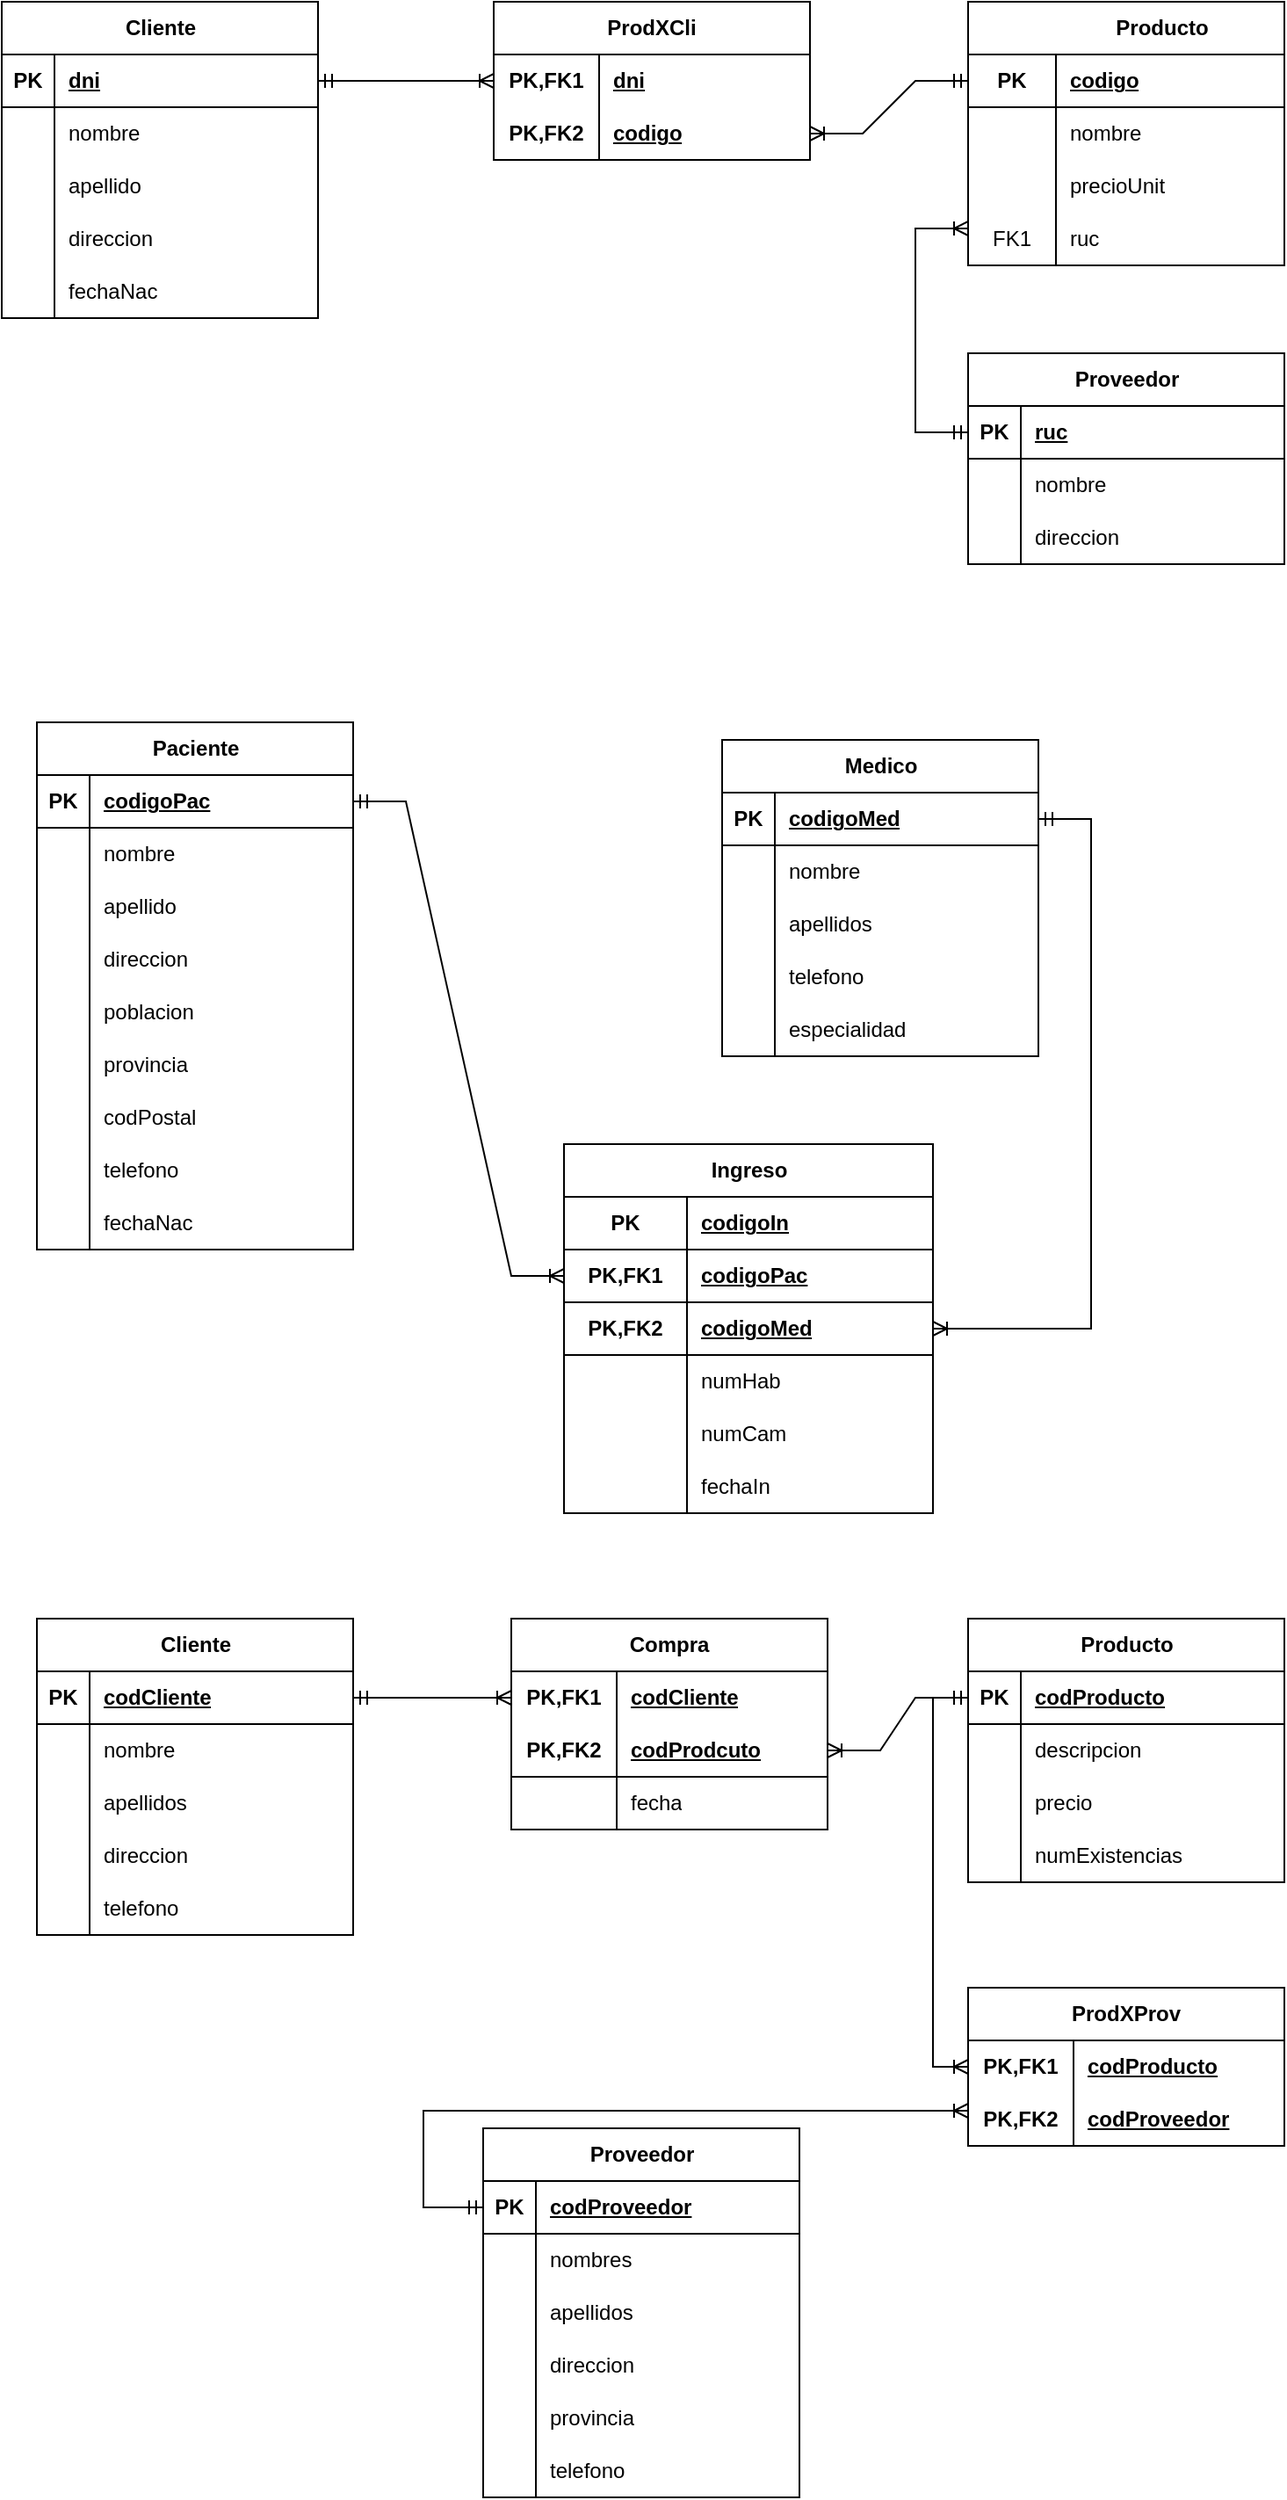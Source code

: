 <mxfile version="24.7.7">
  <diagram name="Página-1" id="tf2HYYvx_ZgiHBsPUGyr">
    <mxGraphModel dx="928" dy="1669" grid="1" gridSize="10" guides="1" tooltips="1" connect="1" arrows="1" fold="1" page="1" pageScale="1" pageWidth="827" pageHeight="1169" math="0" shadow="0">
      <root>
        <mxCell id="0" />
        <mxCell id="1" parent="0" />
        <mxCell id="DwrFHxYbnV4UogpEec-V-1" value="Cliente" style="shape=table;startSize=30;container=1;collapsible=1;childLayout=tableLayout;fixedRows=1;rowLines=0;fontStyle=1;align=center;resizeLast=1;html=1;" vertex="1" parent="1">
          <mxGeometry x="50" y="-1110" width="180" height="180" as="geometry">
            <mxRectangle x="50" y="-1110" width="80" height="30" as="alternateBounds" />
          </mxGeometry>
        </mxCell>
        <mxCell id="DwrFHxYbnV4UogpEec-V-2" value="" style="shape=tableRow;horizontal=0;startSize=0;swimlaneHead=0;swimlaneBody=0;fillColor=none;collapsible=0;dropTarget=0;points=[[0,0.5],[1,0.5]];portConstraint=eastwest;top=0;left=0;right=0;bottom=1;" vertex="1" parent="DwrFHxYbnV4UogpEec-V-1">
          <mxGeometry y="30" width="180" height="30" as="geometry" />
        </mxCell>
        <mxCell id="DwrFHxYbnV4UogpEec-V-3" value="PK" style="shape=partialRectangle;connectable=0;fillColor=none;top=0;left=0;bottom=0;right=0;fontStyle=1;overflow=hidden;whiteSpace=wrap;html=1;" vertex="1" parent="DwrFHxYbnV4UogpEec-V-2">
          <mxGeometry width="30" height="30" as="geometry">
            <mxRectangle width="30" height="30" as="alternateBounds" />
          </mxGeometry>
        </mxCell>
        <mxCell id="DwrFHxYbnV4UogpEec-V-4" value="dni" style="shape=partialRectangle;connectable=0;fillColor=none;top=0;left=0;bottom=0;right=0;align=left;spacingLeft=6;fontStyle=5;overflow=hidden;whiteSpace=wrap;html=1;" vertex="1" parent="DwrFHxYbnV4UogpEec-V-2">
          <mxGeometry x="30" width="150" height="30" as="geometry">
            <mxRectangle width="150" height="30" as="alternateBounds" />
          </mxGeometry>
        </mxCell>
        <mxCell id="DwrFHxYbnV4UogpEec-V-5" value="" style="shape=tableRow;horizontal=0;startSize=0;swimlaneHead=0;swimlaneBody=0;fillColor=none;collapsible=0;dropTarget=0;points=[[0,0.5],[1,0.5]];portConstraint=eastwest;top=0;left=0;right=0;bottom=0;" vertex="1" parent="DwrFHxYbnV4UogpEec-V-1">
          <mxGeometry y="60" width="180" height="30" as="geometry" />
        </mxCell>
        <mxCell id="DwrFHxYbnV4UogpEec-V-6" value="" style="shape=partialRectangle;connectable=0;fillColor=none;top=0;left=0;bottom=0;right=0;editable=1;overflow=hidden;whiteSpace=wrap;html=1;" vertex="1" parent="DwrFHxYbnV4UogpEec-V-5">
          <mxGeometry width="30" height="30" as="geometry">
            <mxRectangle width="30" height="30" as="alternateBounds" />
          </mxGeometry>
        </mxCell>
        <mxCell id="DwrFHxYbnV4UogpEec-V-7" value="nombre&lt;span style=&quot;white-space: pre;&quot;&gt;&#x9;&lt;/span&gt;" style="shape=partialRectangle;connectable=0;fillColor=none;top=0;left=0;bottom=0;right=0;align=left;spacingLeft=6;overflow=hidden;whiteSpace=wrap;html=1;" vertex="1" parent="DwrFHxYbnV4UogpEec-V-5">
          <mxGeometry x="30" width="150" height="30" as="geometry">
            <mxRectangle width="150" height="30" as="alternateBounds" />
          </mxGeometry>
        </mxCell>
        <mxCell id="DwrFHxYbnV4UogpEec-V-8" value="" style="shape=tableRow;horizontal=0;startSize=0;swimlaneHead=0;swimlaneBody=0;fillColor=none;collapsible=0;dropTarget=0;points=[[0,0.5],[1,0.5]];portConstraint=eastwest;top=0;left=0;right=0;bottom=0;" vertex="1" parent="DwrFHxYbnV4UogpEec-V-1">
          <mxGeometry y="90" width="180" height="30" as="geometry" />
        </mxCell>
        <mxCell id="DwrFHxYbnV4UogpEec-V-9" value="" style="shape=partialRectangle;connectable=0;fillColor=none;top=0;left=0;bottom=0;right=0;editable=1;overflow=hidden;whiteSpace=wrap;html=1;" vertex="1" parent="DwrFHxYbnV4UogpEec-V-8">
          <mxGeometry width="30" height="30" as="geometry">
            <mxRectangle width="30" height="30" as="alternateBounds" />
          </mxGeometry>
        </mxCell>
        <mxCell id="DwrFHxYbnV4UogpEec-V-10" value="apellido" style="shape=partialRectangle;connectable=0;fillColor=none;top=0;left=0;bottom=0;right=0;align=left;spacingLeft=6;overflow=hidden;whiteSpace=wrap;html=1;" vertex="1" parent="DwrFHxYbnV4UogpEec-V-8">
          <mxGeometry x="30" width="150" height="30" as="geometry">
            <mxRectangle width="150" height="30" as="alternateBounds" />
          </mxGeometry>
        </mxCell>
        <mxCell id="DwrFHxYbnV4UogpEec-V-11" value="" style="shape=tableRow;horizontal=0;startSize=0;swimlaneHead=0;swimlaneBody=0;fillColor=none;collapsible=0;dropTarget=0;points=[[0,0.5],[1,0.5]];portConstraint=eastwest;top=0;left=0;right=0;bottom=0;" vertex="1" parent="DwrFHxYbnV4UogpEec-V-1">
          <mxGeometry y="120" width="180" height="30" as="geometry" />
        </mxCell>
        <mxCell id="DwrFHxYbnV4UogpEec-V-12" value="" style="shape=partialRectangle;connectable=0;fillColor=none;top=0;left=0;bottom=0;right=0;editable=1;overflow=hidden;whiteSpace=wrap;html=1;" vertex="1" parent="DwrFHxYbnV4UogpEec-V-11">
          <mxGeometry width="30" height="30" as="geometry">
            <mxRectangle width="30" height="30" as="alternateBounds" />
          </mxGeometry>
        </mxCell>
        <mxCell id="DwrFHxYbnV4UogpEec-V-13" value="direccion" style="shape=partialRectangle;connectable=0;fillColor=none;top=0;left=0;bottom=0;right=0;align=left;spacingLeft=6;overflow=hidden;whiteSpace=wrap;html=1;" vertex="1" parent="DwrFHxYbnV4UogpEec-V-11">
          <mxGeometry x="30" width="150" height="30" as="geometry">
            <mxRectangle width="150" height="30" as="alternateBounds" />
          </mxGeometry>
        </mxCell>
        <mxCell id="DwrFHxYbnV4UogpEec-V-14" value="" style="shape=tableRow;horizontal=0;startSize=0;swimlaneHead=0;swimlaneBody=0;fillColor=none;collapsible=0;dropTarget=0;points=[[0,0.5],[1,0.5]];portConstraint=eastwest;top=0;left=0;right=0;bottom=0;" vertex="1" parent="DwrFHxYbnV4UogpEec-V-1">
          <mxGeometry y="150" width="180" height="30" as="geometry" />
        </mxCell>
        <mxCell id="DwrFHxYbnV4UogpEec-V-15" value="" style="shape=partialRectangle;connectable=0;fillColor=none;top=0;left=0;bottom=0;right=0;editable=1;overflow=hidden;whiteSpace=wrap;html=1;" vertex="1" parent="DwrFHxYbnV4UogpEec-V-14">
          <mxGeometry width="30" height="30" as="geometry">
            <mxRectangle width="30" height="30" as="alternateBounds" />
          </mxGeometry>
        </mxCell>
        <mxCell id="DwrFHxYbnV4UogpEec-V-16" value="fechaNac" style="shape=partialRectangle;connectable=0;fillColor=none;top=0;left=0;bottom=0;right=0;align=left;spacingLeft=6;overflow=hidden;whiteSpace=wrap;html=1;" vertex="1" parent="DwrFHxYbnV4UogpEec-V-14">
          <mxGeometry x="30" width="150" height="30" as="geometry">
            <mxRectangle width="150" height="30" as="alternateBounds" />
          </mxGeometry>
        </mxCell>
        <mxCell id="DwrFHxYbnV4UogpEec-V-20" value="ProdXCli" style="shape=table;startSize=30;container=1;collapsible=1;childLayout=tableLayout;fixedRows=1;rowLines=0;fontStyle=1;align=center;resizeLast=1;html=1;whiteSpace=wrap;" vertex="1" parent="1">
          <mxGeometry x="330" y="-1110" width="180" height="90" as="geometry">
            <mxRectangle x="390" y="-1110" width="90" height="30" as="alternateBounds" />
          </mxGeometry>
        </mxCell>
        <mxCell id="DwrFHxYbnV4UogpEec-V-21" value="" style="shape=tableRow;horizontal=0;startSize=0;swimlaneHead=0;swimlaneBody=0;fillColor=none;collapsible=0;dropTarget=0;points=[[0,0.5],[1,0.5]];portConstraint=eastwest;top=0;left=0;right=0;bottom=0;html=1;" vertex="1" parent="DwrFHxYbnV4UogpEec-V-20">
          <mxGeometry y="30" width="180" height="30" as="geometry" />
        </mxCell>
        <mxCell id="DwrFHxYbnV4UogpEec-V-22" value="PK,FK1" style="shape=partialRectangle;connectable=0;fillColor=none;top=0;left=0;bottom=0;right=0;fontStyle=1;overflow=hidden;html=1;whiteSpace=wrap;" vertex="1" parent="DwrFHxYbnV4UogpEec-V-21">
          <mxGeometry width="60" height="30" as="geometry">
            <mxRectangle width="60" height="30" as="alternateBounds" />
          </mxGeometry>
        </mxCell>
        <mxCell id="DwrFHxYbnV4UogpEec-V-23" value="dni" style="shape=partialRectangle;connectable=0;fillColor=none;top=0;left=0;bottom=0;right=0;align=left;spacingLeft=6;fontStyle=5;overflow=hidden;html=1;whiteSpace=wrap;" vertex="1" parent="DwrFHxYbnV4UogpEec-V-21">
          <mxGeometry x="60" width="120" height="30" as="geometry">
            <mxRectangle width="120" height="30" as="alternateBounds" />
          </mxGeometry>
        </mxCell>
        <mxCell id="DwrFHxYbnV4UogpEec-V-24" value="" style="shape=tableRow;horizontal=0;startSize=0;swimlaneHead=0;swimlaneBody=0;fillColor=none;collapsible=0;dropTarget=0;points=[[0,0.5],[1,0.5]];portConstraint=eastwest;top=0;left=0;right=0;bottom=1;html=1;" vertex="1" parent="DwrFHxYbnV4UogpEec-V-20">
          <mxGeometry y="60" width="180" height="30" as="geometry" />
        </mxCell>
        <mxCell id="DwrFHxYbnV4UogpEec-V-25" value="PK,FK2" style="shape=partialRectangle;connectable=0;fillColor=none;top=0;left=0;bottom=0;right=0;fontStyle=1;overflow=hidden;html=1;whiteSpace=wrap;" vertex="1" parent="DwrFHxYbnV4UogpEec-V-24">
          <mxGeometry width="60" height="30" as="geometry">
            <mxRectangle width="60" height="30" as="alternateBounds" />
          </mxGeometry>
        </mxCell>
        <mxCell id="DwrFHxYbnV4UogpEec-V-26" value="codigo" style="shape=partialRectangle;connectable=0;fillColor=none;top=0;left=0;bottom=0;right=0;align=left;spacingLeft=6;fontStyle=5;overflow=hidden;html=1;whiteSpace=wrap;" vertex="1" parent="DwrFHxYbnV4UogpEec-V-24">
          <mxGeometry x="60" width="120" height="30" as="geometry">
            <mxRectangle width="120" height="30" as="alternateBounds" />
          </mxGeometry>
        </mxCell>
        <mxCell id="DwrFHxYbnV4UogpEec-V-33" value="&lt;blockquote style=&quot;text-align: right; margin: 0px 0px 0px 40px; border: none; padding: 0px;&quot;&gt;&lt;span style=&quot;background-color: initial;&quot;&gt;Producto&lt;/span&gt;&lt;br&gt;&lt;/blockquote&gt;" style="shape=table;startSize=30;container=1;collapsible=1;childLayout=tableLayout;fixedRows=1;rowLines=0;fontStyle=1;align=center;resizeLast=1;html=1;" vertex="1" parent="1">
          <mxGeometry x="600" y="-1110" width="180" height="150" as="geometry">
            <mxRectangle x="740" y="-1110" width="130" height="30" as="alternateBounds" />
          </mxGeometry>
        </mxCell>
        <mxCell id="DwrFHxYbnV4UogpEec-V-34" value="" style="shape=tableRow;horizontal=0;startSize=0;swimlaneHead=0;swimlaneBody=0;fillColor=none;collapsible=0;dropTarget=0;points=[[0,0.5],[1,0.5]];portConstraint=eastwest;top=0;left=0;right=0;bottom=1;" vertex="1" parent="DwrFHxYbnV4UogpEec-V-33">
          <mxGeometry y="30" width="180" height="30" as="geometry" />
        </mxCell>
        <mxCell id="DwrFHxYbnV4UogpEec-V-35" value="PK" style="shape=partialRectangle;connectable=0;fillColor=none;top=0;left=0;bottom=0;right=0;fontStyle=1;overflow=hidden;whiteSpace=wrap;html=1;" vertex="1" parent="DwrFHxYbnV4UogpEec-V-34">
          <mxGeometry width="50" height="30" as="geometry">
            <mxRectangle width="50" height="30" as="alternateBounds" />
          </mxGeometry>
        </mxCell>
        <mxCell id="DwrFHxYbnV4UogpEec-V-36" value="codigo" style="shape=partialRectangle;connectable=0;fillColor=none;top=0;left=0;bottom=0;right=0;align=left;spacingLeft=6;fontStyle=5;overflow=hidden;whiteSpace=wrap;html=1;" vertex="1" parent="DwrFHxYbnV4UogpEec-V-34">
          <mxGeometry x="50" width="130" height="30" as="geometry">
            <mxRectangle width="130" height="30" as="alternateBounds" />
          </mxGeometry>
        </mxCell>
        <mxCell id="DwrFHxYbnV4UogpEec-V-37" value="" style="shape=tableRow;horizontal=0;startSize=0;swimlaneHead=0;swimlaneBody=0;fillColor=none;collapsible=0;dropTarget=0;points=[[0,0.5],[1,0.5]];portConstraint=eastwest;top=0;left=0;right=0;bottom=0;" vertex="1" parent="DwrFHxYbnV4UogpEec-V-33">
          <mxGeometry y="60" width="180" height="30" as="geometry" />
        </mxCell>
        <mxCell id="DwrFHxYbnV4UogpEec-V-38" value="" style="shape=partialRectangle;connectable=0;fillColor=none;top=0;left=0;bottom=0;right=0;editable=1;overflow=hidden;whiteSpace=wrap;html=1;" vertex="1" parent="DwrFHxYbnV4UogpEec-V-37">
          <mxGeometry width="50" height="30" as="geometry">
            <mxRectangle width="50" height="30" as="alternateBounds" />
          </mxGeometry>
        </mxCell>
        <mxCell id="DwrFHxYbnV4UogpEec-V-39" value="nombre" style="shape=partialRectangle;connectable=0;fillColor=none;top=0;left=0;bottom=0;right=0;align=left;spacingLeft=6;overflow=hidden;whiteSpace=wrap;html=1;" vertex="1" parent="DwrFHxYbnV4UogpEec-V-37">
          <mxGeometry x="50" width="130" height="30" as="geometry">
            <mxRectangle width="130" height="30" as="alternateBounds" />
          </mxGeometry>
        </mxCell>
        <mxCell id="DwrFHxYbnV4UogpEec-V-40" value="" style="shape=tableRow;horizontal=0;startSize=0;swimlaneHead=0;swimlaneBody=0;fillColor=none;collapsible=0;dropTarget=0;points=[[0,0.5],[1,0.5]];portConstraint=eastwest;top=0;left=0;right=0;bottom=0;" vertex="1" parent="DwrFHxYbnV4UogpEec-V-33">
          <mxGeometry y="90" width="180" height="30" as="geometry" />
        </mxCell>
        <mxCell id="DwrFHxYbnV4UogpEec-V-41" value="" style="shape=partialRectangle;connectable=0;fillColor=none;top=0;left=0;bottom=0;right=0;editable=1;overflow=hidden;whiteSpace=wrap;html=1;" vertex="1" parent="DwrFHxYbnV4UogpEec-V-40">
          <mxGeometry width="50" height="30" as="geometry">
            <mxRectangle width="50" height="30" as="alternateBounds" />
          </mxGeometry>
        </mxCell>
        <mxCell id="DwrFHxYbnV4UogpEec-V-42" value="precioUnit" style="shape=partialRectangle;connectable=0;fillColor=none;top=0;left=0;bottom=0;right=0;align=left;spacingLeft=6;overflow=hidden;whiteSpace=wrap;html=1;" vertex="1" parent="DwrFHxYbnV4UogpEec-V-40">
          <mxGeometry x="50" width="130" height="30" as="geometry">
            <mxRectangle width="130" height="30" as="alternateBounds" />
          </mxGeometry>
        </mxCell>
        <mxCell id="DwrFHxYbnV4UogpEec-V-43" value="" style="shape=tableRow;horizontal=0;startSize=0;swimlaneHead=0;swimlaneBody=0;fillColor=none;collapsible=0;dropTarget=0;points=[[0,0.5],[1,0.5]];portConstraint=eastwest;top=0;left=0;right=0;bottom=0;" vertex="1" parent="DwrFHxYbnV4UogpEec-V-33">
          <mxGeometry y="120" width="180" height="30" as="geometry" />
        </mxCell>
        <mxCell id="DwrFHxYbnV4UogpEec-V-44" value="FK1" style="shape=partialRectangle;connectable=0;fillColor=none;top=0;left=0;bottom=0;right=0;editable=1;overflow=hidden;whiteSpace=wrap;html=1;" vertex="1" parent="DwrFHxYbnV4UogpEec-V-43">
          <mxGeometry width="50" height="30" as="geometry">
            <mxRectangle width="50" height="30" as="alternateBounds" />
          </mxGeometry>
        </mxCell>
        <mxCell id="DwrFHxYbnV4UogpEec-V-45" value="ruc" style="shape=partialRectangle;connectable=0;fillColor=none;top=0;left=0;bottom=0;right=0;align=left;spacingLeft=6;overflow=hidden;whiteSpace=wrap;html=1;" vertex="1" parent="DwrFHxYbnV4UogpEec-V-43">
          <mxGeometry x="50" width="130" height="30" as="geometry">
            <mxRectangle width="130" height="30" as="alternateBounds" />
          </mxGeometry>
        </mxCell>
        <mxCell id="DwrFHxYbnV4UogpEec-V-46" value="Proveedor" style="shape=table;startSize=30;container=1;collapsible=1;childLayout=tableLayout;fixedRows=1;rowLines=0;fontStyle=1;align=center;resizeLast=1;html=1;" vertex="1" parent="1">
          <mxGeometry x="600" y="-910" width="180" height="120" as="geometry">
            <mxRectangle x="740" y="-910" width="100" height="30" as="alternateBounds" />
          </mxGeometry>
        </mxCell>
        <mxCell id="DwrFHxYbnV4UogpEec-V-47" value="" style="shape=tableRow;horizontal=0;startSize=0;swimlaneHead=0;swimlaneBody=0;fillColor=none;collapsible=0;dropTarget=0;points=[[0,0.5],[1,0.5]];portConstraint=eastwest;top=0;left=0;right=0;bottom=1;" vertex="1" parent="DwrFHxYbnV4UogpEec-V-46">
          <mxGeometry y="30" width="180" height="30" as="geometry" />
        </mxCell>
        <mxCell id="DwrFHxYbnV4UogpEec-V-48" value="PK" style="shape=partialRectangle;connectable=0;fillColor=none;top=0;left=0;bottom=0;right=0;fontStyle=1;overflow=hidden;whiteSpace=wrap;html=1;" vertex="1" parent="DwrFHxYbnV4UogpEec-V-47">
          <mxGeometry width="30" height="30" as="geometry">
            <mxRectangle width="30" height="30" as="alternateBounds" />
          </mxGeometry>
        </mxCell>
        <mxCell id="DwrFHxYbnV4UogpEec-V-49" value="ruc" style="shape=partialRectangle;connectable=0;fillColor=none;top=0;left=0;bottom=0;right=0;align=left;spacingLeft=6;fontStyle=5;overflow=hidden;whiteSpace=wrap;html=1;" vertex="1" parent="DwrFHxYbnV4UogpEec-V-47">
          <mxGeometry x="30" width="150" height="30" as="geometry">
            <mxRectangle width="150" height="30" as="alternateBounds" />
          </mxGeometry>
        </mxCell>
        <mxCell id="DwrFHxYbnV4UogpEec-V-50" value="" style="shape=tableRow;horizontal=0;startSize=0;swimlaneHead=0;swimlaneBody=0;fillColor=none;collapsible=0;dropTarget=0;points=[[0,0.5],[1,0.5]];portConstraint=eastwest;top=0;left=0;right=0;bottom=0;" vertex="1" parent="DwrFHxYbnV4UogpEec-V-46">
          <mxGeometry y="60" width="180" height="30" as="geometry" />
        </mxCell>
        <mxCell id="DwrFHxYbnV4UogpEec-V-51" value="" style="shape=partialRectangle;connectable=0;fillColor=none;top=0;left=0;bottom=0;right=0;editable=1;overflow=hidden;whiteSpace=wrap;html=1;" vertex="1" parent="DwrFHxYbnV4UogpEec-V-50">
          <mxGeometry width="30" height="30" as="geometry">
            <mxRectangle width="30" height="30" as="alternateBounds" />
          </mxGeometry>
        </mxCell>
        <mxCell id="DwrFHxYbnV4UogpEec-V-52" value="nombre" style="shape=partialRectangle;connectable=0;fillColor=none;top=0;left=0;bottom=0;right=0;align=left;spacingLeft=6;overflow=hidden;whiteSpace=wrap;html=1;" vertex="1" parent="DwrFHxYbnV4UogpEec-V-50">
          <mxGeometry x="30" width="150" height="30" as="geometry">
            <mxRectangle width="150" height="30" as="alternateBounds" />
          </mxGeometry>
        </mxCell>
        <mxCell id="DwrFHxYbnV4UogpEec-V-53" value="" style="shape=tableRow;horizontal=0;startSize=0;swimlaneHead=0;swimlaneBody=0;fillColor=none;collapsible=0;dropTarget=0;points=[[0,0.5],[1,0.5]];portConstraint=eastwest;top=0;left=0;right=0;bottom=0;" vertex="1" parent="DwrFHxYbnV4UogpEec-V-46">
          <mxGeometry y="90" width="180" height="30" as="geometry" />
        </mxCell>
        <mxCell id="DwrFHxYbnV4UogpEec-V-54" value="" style="shape=partialRectangle;connectable=0;fillColor=none;top=0;left=0;bottom=0;right=0;editable=1;overflow=hidden;whiteSpace=wrap;html=1;" vertex="1" parent="DwrFHxYbnV4UogpEec-V-53">
          <mxGeometry width="30" height="30" as="geometry">
            <mxRectangle width="30" height="30" as="alternateBounds" />
          </mxGeometry>
        </mxCell>
        <mxCell id="DwrFHxYbnV4UogpEec-V-55" value="direccion" style="shape=partialRectangle;connectable=0;fillColor=none;top=0;left=0;bottom=0;right=0;align=left;spacingLeft=6;overflow=hidden;whiteSpace=wrap;html=1;" vertex="1" parent="DwrFHxYbnV4UogpEec-V-53">
          <mxGeometry x="30" width="150" height="30" as="geometry">
            <mxRectangle width="150" height="30" as="alternateBounds" />
          </mxGeometry>
        </mxCell>
        <mxCell id="DwrFHxYbnV4UogpEec-V-59" value="" style="edgeStyle=entityRelationEdgeStyle;fontSize=12;html=1;endArrow=ERoneToMany;startArrow=ERmandOne;rounded=0;exitX=1;exitY=0.5;exitDx=0;exitDy=0;entryX=0;entryY=0.5;entryDx=0;entryDy=0;" edge="1" parent="1" source="DwrFHxYbnV4UogpEec-V-2" target="DwrFHxYbnV4UogpEec-V-21">
          <mxGeometry width="100" height="100" relative="1" as="geometry">
            <mxPoint x="360" y="-850" as="sourcePoint" />
            <mxPoint x="460" y="-950" as="targetPoint" />
          </mxGeometry>
        </mxCell>
        <mxCell id="DwrFHxYbnV4UogpEec-V-60" value="" style="edgeStyle=entityRelationEdgeStyle;fontSize=12;html=1;endArrow=ERoneToMany;startArrow=ERmandOne;rounded=0;entryX=1;entryY=0.5;entryDx=0;entryDy=0;exitX=0;exitY=0.5;exitDx=0;exitDy=0;" edge="1" parent="1" source="DwrFHxYbnV4UogpEec-V-34" target="DwrFHxYbnV4UogpEec-V-24">
          <mxGeometry width="100" height="100" relative="1" as="geometry">
            <mxPoint x="300" y="-850" as="sourcePoint" />
            <mxPoint x="400" y="-950" as="targetPoint" />
          </mxGeometry>
        </mxCell>
        <mxCell id="DwrFHxYbnV4UogpEec-V-63" value="" style="fontSize=12;html=1;endArrow=ERoneToMany;startArrow=ERmandOne;rounded=0;exitX=0;exitY=0.5;exitDx=0;exitDy=0;entryX=0;entryY=0.3;entryDx=0;entryDy=0;entryPerimeter=0;edgeStyle=orthogonalEdgeStyle;" edge="1" parent="1" source="DwrFHxYbnV4UogpEec-V-47" target="DwrFHxYbnV4UogpEec-V-43">
          <mxGeometry width="100" height="100" relative="1" as="geometry">
            <mxPoint x="360" y="-790" as="sourcePoint" />
            <mxPoint x="470" y="-950" as="targetPoint" />
            <Array as="points">
              <mxPoint x="570" y="-865" />
              <mxPoint x="570" y="-981" />
            </Array>
          </mxGeometry>
        </mxCell>
        <mxCell id="DwrFHxYbnV4UogpEec-V-65" value="Paciente" style="shape=table;startSize=30;container=1;collapsible=1;childLayout=tableLayout;fixedRows=1;rowLines=0;fontStyle=1;align=center;resizeLast=1;html=1;" vertex="1" parent="1">
          <mxGeometry x="70" y="-700" width="180" height="300" as="geometry">
            <mxRectangle x="70" y="-700" width="90" height="30" as="alternateBounds" />
          </mxGeometry>
        </mxCell>
        <mxCell id="DwrFHxYbnV4UogpEec-V-66" value="" style="shape=tableRow;horizontal=0;startSize=0;swimlaneHead=0;swimlaneBody=0;fillColor=none;collapsible=0;dropTarget=0;points=[[0,0.5],[1,0.5]];portConstraint=eastwest;top=0;left=0;right=0;bottom=1;" vertex="1" parent="DwrFHxYbnV4UogpEec-V-65">
          <mxGeometry y="30" width="180" height="30" as="geometry" />
        </mxCell>
        <mxCell id="DwrFHxYbnV4UogpEec-V-67" value="PK" style="shape=partialRectangle;connectable=0;fillColor=none;top=0;left=0;bottom=0;right=0;fontStyle=1;overflow=hidden;whiteSpace=wrap;html=1;" vertex="1" parent="DwrFHxYbnV4UogpEec-V-66">
          <mxGeometry width="30" height="30" as="geometry">
            <mxRectangle width="30" height="30" as="alternateBounds" />
          </mxGeometry>
        </mxCell>
        <mxCell id="DwrFHxYbnV4UogpEec-V-68" value="codigoPac" style="shape=partialRectangle;connectable=0;fillColor=none;top=0;left=0;bottom=0;right=0;align=left;spacingLeft=6;fontStyle=5;overflow=hidden;whiteSpace=wrap;html=1;" vertex="1" parent="DwrFHxYbnV4UogpEec-V-66">
          <mxGeometry x="30" width="150" height="30" as="geometry">
            <mxRectangle width="150" height="30" as="alternateBounds" />
          </mxGeometry>
        </mxCell>
        <mxCell id="DwrFHxYbnV4UogpEec-V-69" value="" style="shape=tableRow;horizontal=0;startSize=0;swimlaneHead=0;swimlaneBody=0;fillColor=none;collapsible=0;dropTarget=0;points=[[0,0.5],[1,0.5]];portConstraint=eastwest;top=0;left=0;right=0;bottom=0;" vertex="1" parent="DwrFHxYbnV4UogpEec-V-65">
          <mxGeometry y="60" width="180" height="30" as="geometry" />
        </mxCell>
        <mxCell id="DwrFHxYbnV4UogpEec-V-70" value="" style="shape=partialRectangle;connectable=0;fillColor=none;top=0;left=0;bottom=0;right=0;editable=1;overflow=hidden;whiteSpace=wrap;html=1;" vertex="1" parent="DwrFHxYbnV4UogpEec-V-69">
          <mxGeometry width="30" height="30" as="geometry">
            <mxRectangle width="30" height="30" as="alternateBounds" />
          </mxGeometry>
        </mxCell>
        <mxCell id="DwrFHxYbnV4UogpEec-V-71" value="nombre" style="shape=partialRectangle;connectable=0;fillColor=none;top=0;left=0;bottom=0;right=0;align=left;spacingLeft=6;overflow=hidden;whiteSpace=wrap;html=1;" vertex="1" parent="DwrFHxYbnV4UogpEec-V-69">
          <mxGeometry x="30" width="150" height="30" as="geometry">
            <mxRectangle width="150" height="30" as="alternateBounds" />
          </mxGeometry>
        </mxCell>
        <mxCell id="DwrFHxYbnV4UogpEec-V-72" value="" style="shape=tableRow;horizontal=0;startSize=0;swimlaneHead=0;swimlaneBody=0;fillColor=none;collapsible=0;dropTarget=0;points=[[0,0.5],[1,0.5]];portConstraint=eastwest;top=0;left=0;right=0;bottom=0;" vertex="1" parent="DwrFHxYbnV4UogpEec-V-65">
          <mxGeometry y="90" width="180" height="30" as="geometry" />
        </mxCell>
        <mxCell id="DwrFHxYbnV4UogpEec-V-73" value="" style="shape=partialRectangle;connectable=0;fillColor=none;top=0;left=0;bottom=0;right=0;editable=1;overflow=hidden;whiteSpace=wrap;html=1;" vertex="1" parent="DwrFHxYbnV4UogpEec-V-72">
          <mxGeometry width="30" height="30" as="geometry">
            <mxRectangle width="30" height="30" as="alternateBounds" />
          </mxGeometry>
        </mxCell>
        <mxCell id="DwrFHxYbnV4UogpEec-V-74" value="apellido" style="shape=partialRectangle;connectable=0;fillColor=none;top=0;left=0;bottom=0;right=0;align=left;spacingLeft=6;overflow=hidden;whiteSpace=wrap;html=1;" vertex="1" parent="DwrFHxYbnV4UogpEec-V-72">
          <mxGeometry x="30" width="150" height="30" as="geometry">
            <mxRectangle width="150" height="30" as="alternateBounds" />
          </mxGeometry>
        </mxCell>
        <mxCell id="DwrFHxYbnV4UogpEec-V-75" value="" style="shape=tableRow;horizontal=0;startSize=0;swimlaneHead=0;swimlaneBody=0;fillColor=none;collapsible=0;dropTarget=0;points=[[0,0.5],[1,0.5]];portConstraint=eastwest;top=0;left=0;right=0;bottom=0;" vertex="1" parent="DwrFHxYbnV4UogpEec-V-65">
          <mxGeometry y="120" width="180" height="30" as="geometry" />
        </mxCell>
        <mxCell id="DwrFHxYbnV4UogpEec-V-76" value="" style="shape=partialRectangle;connectable=0;fillColor=none;top=0;left=0;bottom=0;right=0;editable=1;overflow=hidden;whiteSpace=wrap;html=1;" vertex="1" parent="DwrFHxYbnV4UogpEec-V-75">
          <mxGeometry width="30" height="30" as="geometry">
            <mxRectangle width="30" height="30" as="alternateBounds" />
          </mxGeometry>
        </mxCell>
        <mxCell id="DwrFHxYbnV4UogpEec-V-77" value="direccion" style="shape=partialRectangle;connectable=0;fillColor=none;top=0;left=0;bottom=0;right=0;align=left;spacingLeft=6;overflow=hidden;whiteSpace=wrap;html=1;" vertex="1" parent="DwrFHxYbnV4UogpEec-V-75">
          <mxGeometry x="30" width="150" height="30" as="geometry">
            <mxRectangle width="150" height="30" as="alternateBounds" />
          </mxGeometry>
        </mxCell>
        <mxCell id="DwrFHxYbnV4UogpEec-V-78" value="" style="shape=tableRow;horizontal=0;startSize=0;swimlaneHead=0;swimlaneBody=0;fillColor=none;collapsible=0;dropTarget=0;points=[[0,0.5],[1,0.5]];portConstraint=eastwest;top=0;left=0;right=0;bottom=0;" vertex="1" parent="DwrFHxYbnV4UogpEec-V-65">
          <mxGeometry y="150" width="180" height="30" as="geometry" />
        </mxCell>
        <mxCell id="DwrFHxYbnV4UogpEec-V-79" value="" style="shape=partialRectangle;connectable=0;fillColor=none;top=0;left=0;bottom=0;right=0;editable=1;overflow=hidden;whiteSpace=wrap;html=1;" vertex="1" parent="DwrFHxYbnV4UogpEec-V-78">
          <mxGeometry width="30" height="30" as="geometry">
            <mxRectangle width="30" height="30" as="alternateBounds" />
          </mxGeometry>
        </mxCell>
        <mxCell id="DwrFHxYbnV4UogpEec-V-80" value="poblacion" style="shape=partialRectangle;connectable=0;fillColor=none;top=0;left=0;bottom=0;right=0;align=left;spacingLeft=6;overflow=hidden;whiteSpace=wrap;html=1;" vertex="1" parent="DwrFHxYbnV4UogpEec-V-78">
          <mxGeometry x="30" width="150" height="30" as="geometry">
            <mxRectangle width="150" height="30" as="alternateBounds" />
          </mxGeometry>
        </mxCell>
        <mxCell id="DwrFHxYbnV4UogpEec-V-81" value="" style="shape=tableRow;horizontal=0;startSize=0;swimlaneHead=0;swimlaneBody=0;fillColor=none;collapsible=0;dropTarget=0;points=[[0,0.5],[1,0.5]];portConstraint=eastwest;top=0;left=0;right=0;bottom=0;" vertex="1" parent="DwrFHxYbnV4UogpEec-V-65">
          <mxGeometry y="180" width="180" height="30" as="geometry" />
        </mxCell>
        <mxCell id="DwrFHxYbnV4UogpEec-V-82" value="" style="shape=partialRectangle;connectable=0;fillColor=none;top=0;left=0;bottom=0;right=0;editable=1;overflow=hidden;whiteSpace=wrap;html=1;" vertex="1" parent="DwrFHxYbnV4UogpEec-V-81">
          <mxGeometry width="30" height="30" as="geometry">
            <mxRectangle width="30" height="30" as="alternateBounds" />
          </mxGeometry>
        </mxCell>
        <mxCell id="DwrFHxYbnV4UogpEec-V-83" value="provincia" style="shape=partialRectangle;connectable=0;fillColor=none;top=0;left=0;bottom=0;right=0;align=left;spacingLeft=6;overflow=hidden;whiteSpace=wrap;html=1;" vertex="1" parent="DwrFHxYbnV4UogpEec-V-81">
          <mxGeometry x="30" width="150" height="30" as="geometry">
            <mxRectangle width="150" height="30" as="alternateBounds" />
          </mxGeometry>
        </mxCell>
        <mxCell id="DwrFHxYbnV4UogpEec-V-84" value="" style="shape=tableRow;horizontal=0;startSize=0;swimlaneHead=0;swimlaneBody=0;fillColor=none;collapsible=0;dropTarget=0;points=[[0,0.5],[1,0.5]];portConstraint=eastwest;top=0;left=0;right=0;bottom=0;" vertex="1" parent="DwrFHxYbnV4UogpEec-V-65">
          <mxGeometry y="210" width="180" height="30" as="geometry" />
        </mxCell>
        <mxCell id="DwrFHxYbnV4UogpEec-V-85" value="" style="shape=partialRectangle;connectable=0;fillColor=none;top=0;left=0;bottom=0;right=0;editable=1;overflow=hidden;whiteSpace=wrap;html=1;" vertex="1" parent="DwrFHxYbnV4UogpEec-V-84">
          <mxGeometry width="30" height="30" as="geometry">
            <mxRectangle width="30" height="30" as="alternateBounds" />
          </mxGeometry>
        </mxCell>
        <mxCell id="DwrFHxYbnV4UogpEec-V-86" value="codPostal" style="shape=partialRectangle;connectable=0;fillColor=none;top=0;left=0;bottom=0;right=0;align=left;spacingLeft=6;overflow=hidden;whiteSpace=wrap;html=1;" vertex="1" parent="DwrFHxYbnV4UogpEec-V-84">
          <mxGeometry x="30" width="150" height="30" as="geometry">
            <mxRectangle width="150" height="30" as="alternateBounds" />
          </mxGeometry>
        </mxCell>
        <mxCell id="DwrFHxYbnV4UogpEec-V-87" value="" style="shape=tableRow;horizontal=0;startSize=0;swimlaneHead=0;swimlaneBody=0;fillColor=none;collapsible=0;dropTarget=0;points=[[0,0.5],[1,0.5]];portConstraint=eastwest;top=0;left=0;right=0;bottom=0;" vertex="1" parent="DwrFHxYbnV4UogpEec-V-65">
          <mxGeometry y="240" width="180" height="30" as="geometry" />
        </mxCell>
        <mxCell id="DwrFHxYbnV4UogpEec-V-88" value="" style="shape=partialRectangle;connectable=0;fillColor=none;top=0;left=0;bottom=0;right=0;editable=1;overflow=hidden;whiteSpace=wrap;html=1;" vertex="1" parent="DwrFHxYbnV4UogpEec-V-87">
          <mxGeometry width="30" height="30" as="geometry">
            <mxRectangle width="30" height="30" as="alternateBounds" />
          </mxGeometry>
        </mxCell>
        <mxCell id="DwrFHxYbnV4UogpEec-V-89" value="telefono" style="shape=partialRectangle;connectable=0;fillColor=none;top=0;left=0;bottom=0;right=0;align=left;spacingLeft=6;overflow=hidden;whiteSpace=wrap;html=1;" vertex="1" parent="DwrFHxYbnV4UogpEec-V-87">
          <mxGeometry x="30" width="150" height="30" as="geometry">
            <mxRectangle width="150" height="30" as="alternateBounds" />
          </mxGeometry>
        </mxCell>
        <mxCell id="DwrFHxYbnV4UogpEec-V-90" value="" style="shape=tableRow;horizontal=0;startSize=0;swimlaneHead=0;swimlaneBody=0;fillColor=none;collapsible=0;dropTarget=0;points=[[0,0.5],[1,0.5]];portConstraint=eastwest;top=0;left=0;right=0;bottom=0;" vertex="1" parent="DwrFHxYbnV4UogpEec-V-65">
          <mxGeometry y="270" width="180" height="30" as="geometry" />
        </mxCell>
        <mxCell id="DwrFHxYbnV4UogpEec-V-91" value="" style="shape=partialRectangle;connectable=0;fillColor=none;top=0;left=0;bottom=0;right=0;editable=1;overflow=hidden;whiteSpace=wrap;html=1;" vertex="1" parent="DwrFHxYbnV4UogpEec-V-90">
          <mxGeometry width="30" height="30" as="geometry">
            <mxRectangle width="30" height="30" as="alternateBounds" />
          </mxGeometry>
        </mxCell>
        <mxCell id="DwrFHxYbnV4UogpEec-V-92" value="fechaNac" style="shape=partialRectangle;connectable=0;fillColor=none;top=0;left=0;bottom=0;right=0;align=left;spacingLeft=6;overflow=hidden;whiteSpace=wrap;html=1;" vertex="1" parent="DwrFHxYbnV4UogpEec-V-90">
          <mxGeometry x="30" width="150" height="30" as="geometry">
            <mxRectangle width="150" height="30" as="alternateBounds" />
          </mxGeometry>
        </mxCell>
        <mxCell id="DwrFHxYbnV4UogpEec-V-93" value="Medico" style="shape=table;startSize=30;container=1;collapsible=1;childLayout=tableLayout;fixedRows=1;rowLines=0;fontStyle=1;align=center;resizeLast=1;html=1;" vertex="1" parent="1">
          <mxGeometry x="460" y="-690" width="180" height="180" as="geometry">
            <mxRectangle x="460" y="-690" width="80" height="30" as="alternateBounds" />
          </mxGeometry>
        </mxCell>
        <mxCell id="DwrFHxYbnV4UogpEec-V-94" value="" style="shape=tableRow;horizontal=0;startSize=0;swimlaneHead=0;swimlaneBody=0;fillColor=none;collapsible=0;dropTarget=0;points=[[0,0.5],[1,0.5]];portConstraint=eastwest;top=0;left=0;right=0;bottom=1;" vertex="1" parent="DwrFHxYbnV4UogpEec-V-93">
          <mxGeometry y="30" width="180" height="30" as="geometry" />
        </mxCell>
        <mxCell id="DwrFHxYbnV4UogpEec-V-95" value="PK" style="shape=partialRectangle;connectable=0;fillColor=none;top=0;left=0;bottom=0;right=0;fontStyle=1;overflow=hidden;whiteSpace=wrap;html=1;" vertex="1" parent="DwrFHxYbnV4UogpEec-V-94">
          <mxGeometry width="30" height="30" as="geometry">
            <mxRectangle width="30" height="30" as="alternateBounds" />
          </mxGeometry>
        </mxCell>
        <mxCell id="DwrFHxYbnV4UogpEec-V-96" value="codigoMed" style="shape=partialRectangle;connectable=0;fillColor=none;top=0;left=0;bottom=0;right=0;align=left;spacingLeft=6;fontStyle=5;overflow=hidden;whiteSpace=wrap;html=1;" vertex="1" parent="DwrFHxYbnV4UogpEec-V-94">
          <mxGeometry x="30" width="150" height="30" as="geometry">
            <mxRectangle width="150" height="30" as="alternateBounds" />
          </mxGeometry>
        </mxCell>
        <mxCell id="DwrFHxYbnV4UogpEec-V-97" value="" style="shape=tableRow;horizontal=0;startSize=0;swimlaneHead=0;swimlaneBody=0;fillColor=none;collapsible=0;dropTarget=0;points=[[0,0.5],[1,0.5]];portConstraint=eastwest;top=0;left=0;right=0;bottom=0;" vertex="1" parent="DwrFHxYbnV4UogpEec-V-93">
          <mxGeometry y="60" width="180" height="30" as="geometry" />
        </mxCell>
        <mxCell id="DwrFHxYbnV4UogpEec-V-98" value="" style="shape=partialRectangle;connectable=0;fillColor=none;top=0;left=0;bottom=0;right=0;editable=1;overflow=hidden;whiteSpace=wrap;html=1;" vertex="1" parent="DwrFHxYbnV4UogpEec-V-97">
          <mxGeometry width="30" height="30" as="geometry">
            <mxRectangle width="30" height="30" as="alternateBounds" />
          </mxGeometry>
        </mxCell>
        <mxCell id="DwrFHxYbnV4UogpEec-V-99" value="nombre" style="shape=partialRectangle;connectable=0;fillColor=none;top=0;left=0;bottom=0;right=0;align=left;spacingLeft=6;overflow=hidden;whiteSpace=wrap;html=1;" vertex="1" parent="DwrFHxYbnV4UogpEec-V-97">
          <mxGeometry x="30" width="150" height="30" as="geometry">
            <mxRectangle width="150" height="30" as="alternateBounds" />
          </mxGeometry>
        </mxCell>
        <mxCell id="DwrFHxYbnV4UogpEec-V-100" value="" style="shape=tableRow;horizontal=0;startSize=0;swimlaneHead=0;swimlaneBody=0;fillColor=none;collapsible=0;dropTarget=0;points=[[0,0.5],[1,0.5]];portConstraint=eastwest;top=0;left=0;right=0;bottom=0;" vertex="1" parent="DwrFHxYbnV4UogpEec-V-93">
          <mxGeometry y="90" width="180" height="30" as="geometry" />
        </mxCell>
        <mxCell id="DwrFHxYbnV4UogpEec-V-101" value="" style="shape=partialRectangle;connectable=0;fillColor=none;top=0;left=0;bottom=0;right=0;editable=1;overflow=hidden;whiteSpace=wrap;html=1;" vertex="1" parent="DwrFHxYbnV4UogpEec-V-100">
          <mxGeometry width="30" height="30" as="geometry">
            <mxRectangle width="30" height="30" as="alternateBounds" />
          </mxGeometry>
        </mxCell>
        <mxCell id="DwrFHxYbnV4UogpEec-V-102" value="apellidos" style="shape=partialRectangle;connectable=0;fillColor=none;top=0;left=0;bottom=0;right=0;align=left;spacingLeft=6;overflow=hidden;whiteSpace=wrap;html=1;" vertex="1" parent="DwrFHxYbnV4UogpEec-V-100">
          <mxGeometry x="30" width="150" height="30" as="geometry">
            <mxRectangle width="150" height="30" as="alternateBounds" />
          </mxGeometry>
        </mxCell>
        <mxCell id="DwrFHxYbnV4UogpEec-V-103" value="" style="shape=tableRow;horizontal=0;startSize=0;swimlaneHead=0;swimlaneBody=0;fillColor=none;collapsible=0;dropTarget=0;points=[[0,0.5],[1,0.5]];portConstraint=eastwest;top=0;left=0;right=0;bottom=0;" vertex="1" parent="DwrFHxYbnV4UogpEec-V-93">
          <mxGeometry y="120" width="180" height="30" as="geometry" />
        </mxCell>
        <mxCell id="DwrFHxYbnV4UogpEec-V-104" value="" style="shape=partialRectangle;connectable=0;fillColor=none;top=0;left=0;bottom=0;right=0;editable=1;overflow=hidden;whiteSpace=wrap;html=1;" vertex="1" parent="DwrFHxYbnV4UogpEec-V-103">
          <mxGeometry width="30" height="30" as="geometry">
            <mxRectangle width="30" height="30" as="alternateBounds" />
          </mxGeometry>
        </mxCell>
        <mxCell id="DwrFHxYbnV4UogpEec-V-105" value="telefono" style="shape=partialRectangle;connectable=0;fillColor=none;top=0;left=0;bottom=0;right=0;align=left;spacingLeft=6;overflow=hidden;whiteSpace=wrap;html=1;" vertex="1" parent="DwrFHxYbnV4UogpEec-V-103">
          <mxGeometry x="30" width="150" height="30" as="geometry">
            <mxRectangle width="150" height="30" as="alternateBounds" />
          </mxGeometry>
        </mxCell>
        <mxCell id="DwrFHxYbnV4UogpEec-V-106" value="" style="shape=tableRow;horizontal=0;startSize=0;swimlaneHead=0;swimlaneBody=0;fillColor=none;collapsible=0;dropTarget=0;points=[[0,0.5],[1,0.5]];portConstraint=eastwest;top=0;left=0;right=0;bottom=0;" vertex="1" parent="DwrFHxYbnV4UogpEec-V-93">
          <mxGeometry y="150" width="180" height="30" as="geometry" />
        </mxCell>
        <mxCell id="DwrFHxYbnV4UogpEec-V-107" value="" style="shape=partialRectangle;connectable=0;fillColor=none;top=0;left=0;bottom=0;right=0;editable=1;overflow=hidden;whiteSpace=wrap;html=1;" vertex="1" parent="DwrFHxYbnV4UogpEec-V-106">
          <mxGeometry width="30" height="30" as="geometry">
            <mxRectangle width="30" height="30" as="alternateBounds" />
          </mxGeometry>
        </mxCell>
        <mxCell id="DwrFHxYbnV4UogpEec-V-108" value="especialidad" style="shape=partialRectangle;connectable=0;fillColor=none;top=0;left=0;bottom=0;right=0;align=left;spacingLeft=6;overflow=hidden;whiteSpace=wrap;html=1;" vertex="1" parent="DwrFHxYbnV4UogpEec-V-106">
          <mxGeometry x="30" width="150" height="30" as="geometry">
            <mxRectangle width="150" height="30" as="alternateBounds" />
          </mxGeometry>
        </mxCell>
        <mxCell id="DwrFHxYbnV4UogpEec-V-109" value="Ingreso" style="shape=table;startSize=30;container=1;collapsible=1;childLayout=tableLayout;fixedRows=1;rowLines=0;fontStyle=1;align=center;resizeLast=1;html=1;" vertex="1" parent="1">
          <mxGeometry x="370" y="-460" width="210" height="210" as="geometry">
            <mxRectangle x="370" y="-460" width="80" height="30" as="alternateBounds" />
          </mxGeometry>
        </mxCell>
        <mxCell id="DwrFHxYbnV4UogpEec-V-110" value="" style="shape=tableRow;horizontal=0;startSize=0;swimlaneHead=0;swimlaneBody=0;fillColor=none;collapsible=0;dropTarget=0;points=[[0,0.5],[1,0.5]];portConstraint=eastwest;top=0;left=0;right=0;bottom=1;" vertex="1" parent="DwrFHxYbnV4UogpEec-V-109">
          <mxGeometry y="30" width="210" height="30" as="geometry" />
        </mxCell>
        <mxCell id="DwrFHxYbnV4UogpEec-V-111" value="PK" style="shape=partialRectangle;connectable=0;fillColor=none;top=0;left=0;bottom=0;right=0;fontStyle=1;overflow=hidden;whiteSpace=wrap;html=1;" vertex="1" parent="DwrFHxYbnV4UogpEec-V-110">
          <mxGeometry width="70" height="30" as="geometry">
            <mxRectangle width="70" height="30" as="alternateBounds" />
          </mxGeometry>
        </mxCell>
        <mxCell id="DwrFHxYbnV4UogpEec-V-112" value="codigoIn" style="shape=partialRectangle;connectable=0;fillColor=none;top=0;left=0;bottom=0;right=0;align=left;spacingLeft=6;fontStyle=5;overflow=hidden;whiteSpace=wrap;html=1;" vertex="1" parent="DwrFHxYbnV4UogpEec-V-110">
          <mxGeometry x="70" width="140" height="30" as="geometry">
            <mxRectangle width="140" height="30" as="alternateBounds" />
          </mxGeometry>
        </mxCell>
        <mxCell id="DwrFHxYbnV4UogpEec-V-124" value="" style="shape=tableRow;horizontal=0;startSize=0;swimlaneHead=0;swimlaneBody=0;fillColor=none;collapsible=0;dropTarget=0;points=[[0,0.5],[1,0.5]];portConstraint=eastwest;top=0;left=0;right=0;bottom=1;" vertex="1" parent="DwrFHxYbnV4UogpEec-V-109">
          <mxGeometry y="60" width="210" height="30" as="geometry" />
        </mxCell>
        <mxCell id="DwrFHxYbnV4UogpEec-V-125" value="PK,FK1" style="shape=partialRectangle;connectable=0;fillColor=none;top=0;left=0;bottom=0;right=0;fontStyle=1;overflow=hidden;whiteSpace=wrap;html=1;" vertex="1" parent="DwrFHxYbnV4UogpEec-V-124">
          <mxGeometry width="70" height="30" as="geometry">
            <mxRectangle width="70" height="30" as="alternateBounds" />
          </mxGeometry>
        </mxCell>
        <mxCell id="DwrFHxYbnV4UogpEec-V-126" value="codigoPac" style="shape=partialRectangle;connectable=0;fillColor=none;top=0;left=0;bottom=0;right=0;align=left;spacingLeft=6;fontStyle=5;overflow=hidden;whiteSpace=wrap;html=1;" vertex="1" parent="DwrFHxYbnV4UogpEec-V-124">
          <mxGeometry x="70" width="140" height="30" as="geometry">
            <mxRectangle width="140" height="30" as="alternateBounds" />
          </mxGeometry>
        </mxCell>
        <mxCell id="DwrFHxYbnV4UogpEec-V-127" value="" style="shape=tableRow;horizontal=0;startSize=0;swimlaneHead=0;swimlaneBody=0;fillColor=none;collapsible=0;dropTarget=0;points=[[0,0.5],[1,0.5]];portConstraint=eastwest;top=0;left=0;right=0;bottom=1;" vertex="1" parent="DwrFHxYbnV4UogpEec-V-109">
          <mxGeometry y="90" width="210" height="30" as="geometry" />
        </mxCell>
        <mxCell id="DwrFHxYbnV4UogpEec-V-128" value="PK,FK2" style="shape=partialRectangle;connectable=0;fillColor=none;top=0;left=0;bottom=0;right=0;fontStyle=1;overflow=hidden;whiteSpace=wrap;html=1;" vertex="1" parent="DwrFHxYbnV4UogpEec-V-127">
          <mxGeometry width="70" height="30" as="geometry">
            <mxRectangle width="70" height="30" as="alternateBounds" />
          </mxGeometry>
        </mxCell>
        <mxCell id="DwrFHxYbnV4UogpEec-V-129" value="codigoMed" style="shape=partialRectangle;connectable=0;fillColor=none;top=0;left=0;bottom=0;right=0;align=left;spacingLeft=6;fontStyle=5;overflow=hidden;whiteSpace=wrap;html=1;" vertex="1" parent="DwrFHxYbnV4UogpEec-V-127">
          <mxGeometry x="70" width="140" height="30" as="geometry">
            <mxRectangle width="140" height="30" as="alternateBounds" />
          </mxGeometry>
        </mxCell>
        <mxCell id="DwrFHxYbnV4UogpEec-V-113" value="" style="shape=tableRow;horizontal=0;startSize=0;swimlaneHead=0;swimlaneBody=0;fillColor=none;collapsible=0;dropTarget=0;points=[[0,0.5],[1,0.5]];portConstraint=eastwest;top=0;left=0;right=0;bottom=0;" vertex="1" parent="DwrFHxYbnV4UogpEec-V-109">
          <mxGeometry y="120" width="210" height="30" as="geometry" />
        </mxCell>
        <mxCell id="DwrFHxYbnV4UogpEec-V-114" value="" style="shape=partialRectangle;connectable=0;fillColor=none;top=0;left=0;bottom=0;right=0;editable=1;overflow=hidden;whiteSpace=wrap;html=1;" vertex="1" parent="DwrFHxYbnV4UogpEec-V-113">
          <mxGeometry width="70" height="30" as="geometry">
            <mxRectangle width="70" height="30" as="alternateBounds" />
          </mxGeometry>
        </mxCell>
        <mxCell id="DwrFHxYbnV4UogpEec-V-115" value="numHab" style="shape=partialRectangle;connectable=0;fillColor=none;top=0;left=0;bottom=0;right=0;align=left;spacingLeft=6;overflow=hidden;whiteSpace=wrap;html=1;" vertex="1" parent="DwrFHxYbnV4UogpEec-V-113">
          <mxGeometry x="70" width="140" height="30" as="geometry">
            <mxRectangle width="140" height="30" as="alternateBounds" />
          </mxGeometry>
        </mxCell>
        <mxCell id="DwrFHxYbnV4UogpEec-V-116" value="" style="shape=tableRow;horizontal=0;startSize=0;swimlaneHead=0;swimlaneBody=0;fillColor=none;collapsible=0;dropTarget=0;points=[[0,0.5],[1,0.5]];portConstraint=eastwest;top=0;left=0;right=0;bottom=0;" vertex="1" parent="DwrFHxYbnV4UogpEec-V-109">
          <mxGeometry y="150" width="210" height="30" as="geometry" />
        </mxCell>
        <mxCell id="DwrFHxYbnV4UogpEec-V-117" value="" style="shape=partialRectangle;connectable=0;fillColor=none;top=0;left=0;bottom=0;right=0;editable=1;overflow=hidden;whiteSpace=wrap;html=1;" vertex="1" parent="DwrFHxYbnV4UogpEec-V-116">
          <mxGeometry width="70" height="30" as="geometry">
            <mxRectangle width="70" height="30" as="alternateBounds" />
          </mxGeometry>
        </mxCell>
        <mxCell id="DwrFHxYbnV4UogpEec-V-118" value="numCam" style="shape=partialRectangle;connectable=0;fillColor=none;top=0;left=0;bottom=0;right=0;align=left;spacingLeft=6;overflow=hidden;whiteSpace=wrap;html=1;" vertex="1" parent="DwrFHxYbnV4UogpEec-V-116">
          <mxGeometry x="70" width="140" height="30" as="geometry">
            <mxRectangle width="140" height="30" as="alternateBounds" />
          </mxGeometry>
        </mxCell>
        <mxCell id="DwrFHxYbnV4UogpEec-V-119" value="" style="shape=tableRow;horizontal=0;startSize=0;swimlaneHead=0;swimlaneBody=0;fillColor=none;collapsible=0;dropTarget=0;points=[[0,0.5],[1,0.5]];portConstraint=eastwest;top=0;left=0;right=0;bottom=0;" vertex="1" parent="DwrFHxYbnV4UogpEec-V-109">
          <mxGeometry y="180" width="210" height="30" as="geometry" />
        </mxCell>
        <mxCell id="DwrFHxYbnV4UogpEec-V-120" value="" style="shape=partialRectangle;connectable=0;fillColor=none;top=0;left=0;bottom=0;right=0;editable=1;overflow=hidden;whiteSpace=wrap;html=1;" vertex="1" parent="DwrFHxYbnV4UogpEec-V-119">
          <mxGeometry width="70" height="30" as="geometry">
            <mxRectangle width="70" height="30" as="alternateBounds" />
          </mxGeometry>
        </mxCell>
        <mxCell id="DwrFHxYbnV4UogpEec-V-121" value="fechaIn" style="shape=partialRectangle;connectable=0;fillColor=none;top=0;left=0;bottom=0;right=0;align=left;spacingLeft=6;overflow=hidden;whiteSpace=wrap;html=1;" vertex="1" parent="DwrFHxYbnV4UogpEec-V-119">
          <mxGeometry x="70" width="140" height="30" as="geometry">
            <mxRectangle width="140" height="30" as="alternateBounds" />
          </mxGeometry>
        </mxCell>
        <mxCell id="DwrFHxYbnV4UogpEec-V-122" value="" style="fontSize=12;html=1;endArrow=ERoneToMany;startArrow=ERmandOne;rounded=0;exitX=1;exitY=0.5;exitDx=0;exitDy=0;edgeStyle=orthogonalEdgeStyle;entryX=1;entryY=0.5;entryDx=0;entryDy=0;" edge="1" parent="1" source="DwrFHxYbnV4UogpEec-V-94" target="DwrFHxYbnV4UogpEec-V-127">
          <mxGeometry width="100" height="100" relative="1" as="geometry">
            <mxPoint x="360" y="-400" as="sourcePoint" />
            <mxPoint x="610" y="-390" as="targetPoint" />
            <Array as="points">
              <mxPoint x="670" y="-645" />
              <mxPoint x="670" y="-355" />
            </Array>
          </mxGeometry>
        </mxCell>
        <mxCell id="DwrFHxYbnV4UogpEec-V-123" value="" style="edgeStyle=entityRelationEdgeStyle;fontSize=12;html=1;endArrow=ERoneToMany;startArrow=ERmandOne;rounded=0;exitX=1;exitY=0.5;exitDx=0;exitDy=0;entryX=0;entryY=0.5;entryDx=0;entryDy=0;" edge="1" parent="1" source="DwrFHxYbnV4UogpEec-V-66" target="DwrFHxYbnV4UogpEec-V-124">
          <mxGeometry width="100" height="100" relative="1" as="geometry">
            <mxPoint x="360" y="-400" as="sourcePoint" />
            <mxPoint x="460" y="-500" as="targetPoint" />
          </mxGeometry>
        </mxCell>
        <mxCell id="DwrFHxYbnV4UogpEec-V-130" value="Cliente" style="shape=table;startSize=30;container=1;collapsible=1;childLayout=tableLayout;fixedRows=1;rowLines=0;fontStyle=1;align=center;resizeLast=1;html=1;" vertex="1" parent="1">
          <mxGeometry x="70" y="-190" width="180" height="180" as="geometry" />
        </mxCell>
        <mxCell id="DwrFHxYbnV4UogpEec-V-131" value="" style="shape=tableRow;horizontal=0;startSize=0;swimlaneHead=0;swimlaneBody=0;fillColor=none;collapsible=0;dropTarget=0;points=[[0,0.5],[1,0.5]];portConstraint=eastwest;top=0;left=0;right=0;bottom=1;" vertex="1" parent="DwrFHxYbnV4UogpEec-V-130">
          <mxGeometry y="30" width="180" height="30" as="geometry" />
        </mxCell>
        <mxCell id="DwrFHxYbnV4UogpEec-V-132" value="PK" style="shape=partialRectangle;connectable=0;fillColor=none;top=0;left=0;bottom=0;right=0;fontStyle=1;overflow=hidden;whiteSpace=wrap;html=1;" vertex="1" parent="DwrFHxYbnV4UogpEec-V-131">
          <mxGeometry width="30" height="30" as="geometry">
            <mxRectangle width="30" height="30" as="alternateBounds" />
          </mxGeometry>
        </mxCell>
        <mxCell id="DwrFHxYbnV4UogpEec-V-133" value="codCliente" style="shape=partialRectangle;connectable=0;fillColor=none;top=0;left=0;bottom=0;right=0;align=left;spacingLeft=6;fontStyle=5;overflow=hidden;whiteSpace=wrap;html=1;" vertex="1" parent="DwrFHxYbnV4UogpEec-V-131">
          <mxGeometry x="30" width="150" height="30" as="geometry">
            <mxRectangle width="150" height="30" as="alternateBounds" />
          </mxGeometry>
        </mxCell>
        <mxCell id="DwrFHxYbnV4UogpEec-V-134" value="" style="shape=tableRow;horizontal=0;startSize=0;swimlaneHead=0;swimlaneBody=0;fillColor=none;collapsible=0;dropTarget=0;points=[[0,0.5],[1,0.5]];portConstraint=eastwest;top=0;left=0;right=0;bottom=0;" vertex="1" parent="DwrFHxYbnV4UogpEec-V-130">
          <mxGeometry y="60" width="180" height="30" as="geometry" />
        </mxCell>
        <mxCell id="DwrFHxYbnV4UogpEec-V-135" value="" style="shape=partialRectangle;connectable=0;fillColor=none;top=0;left=0;bottom=0;right=0;editable=1;overflow=hidden;whiteSpace=wrap;html=1;" vertex="1" parent="DwrFHxYbnV4UogpEec-V-134">
          <mxGeometry width="30" height="30" as="geometry">
            <mxRectangle width="30" height="30" as="alternateBounds" />
          </mxGeometry>
        </mxCell>
        <mxCell id="DwrFHxYbnV4UogpEec-V-136" value="nombre" style="shape=partialRectangle;connectable=0;fillColor=none;top=0;left=0;bottom=0;right=0;align=left;spacingLeft=6;overflow=hidden;whiteSpace=wrap;html=1;" vertex="1" parent="DwrFHxYbnV4UogpEec-V-134">
          <mxGeometry x="30" width="150" height="30" as="geometry">
            <mxRectangle width="150" height="30" as="alternateBounds" />
          </mxGeometry>
        </mxCell>
        <mxCell id="DwrFHxYbnV4UogpEec-V-137" value="" style="shape=tableRow;horizontal=0;startSize=0;swimlaneHead=0;swimlaneBody=0;fillColor=none;collapsible=0;dropTarget=0;points=[[0,0.5],[1,0.5]];portConstraint=eastwest;top=0;left=0;right=0;bottom=0;" vertex="1" parent="DwrFHxYbnV4UogpEec-V-130">
          <mxGeometry y="90" width="180" height="30" as="geometry" />
        </mxCell>
        <mxCell id="DwrFHxYbnV4UogpEec-V-138" value="" style="shape=partialRectangle;connectable=0;fillColor=none;top=0;left=0;bottom=0;right=0;editable=1;overflow=hidden;whiteSpace=wrap;html=1;" vertex="1" parent="DwrFHxYbnV4UogpEec-V-137">
          <mxGeometry width="30" height="30" as="geometry">
            <mxRectangle width="30" height="30" as="alternateBounds" />
          </mxGeometry>
        </mxCell>
        <mxCell id="DwrFHxYbnV4UogpEec-V-139" value="apellidos" style="shape=partialRectangle;connectable=0;fillColor=none;top=0;left=0;bottom=0;right=0;align=left;spacingLeft=6;overflow=hidden;whiteSpace=wrap;html=1;" vertex="1" parent="DwrFHxYbnV4UogpEec-V-137">
          <mxGeometry x="30" width="150" height="30" as="geometry">
            <mxRectangle width="150" height="30" as="alternateBounds" />
          </mxGeometry>
        </mxCell>
        <mxCell id="DwrFHxYbnV4UogpEec-V-140" value="" style="shape=tableRow;horizontal=0;startSize=0;swimlaneHead=0;swimlaneBody=0;fillColor=none;collapsible=0;dropTarget=0;points=[[0,0.5],[1,0.5]];portConstraint=eastwest;top=0;left=0;right=0;bottom=0;" vertex="1" parent="DwrFHxYbnV4UogpEec-V-130">
          <mxGeometry y="120" width="180" height="30" as="geometry" />
        </mxCell>
        <mxCell id="DwrFHxYbnV4UogpEec-V-141" value="" style="shape=partialRectangle;connectable=0;fillColor=none;top=0;left=0;bottom=0;right=0;editable=1;overflow=hidden;whiteSpace=wrap;html=1;" vertex="1" parent="DwrFHxYbnV4UogpEec-V-140">
          <mxGeometry width="30" height="30" as="geometry">
            <mxRectangle width="30" height="30" as="alternateBounds" />
          </mxGeometry>
        </mxCell>
        <mxCell id="DwrFHxYbnV4UogpEec-V-142" value="direccion" style="shape=partialRectangle;connectable=0;fillColor=none;top=0;left=0;bottom=0;right=0;align=left;spacingLeft=6;overflow=hidden;whiteSpace=wrap;html=1;" vertex="1" parent="DwrFHxYbnV4UogpEec-V-140">
          <mxGeometry x="30" width="150" height="30" as="geometry">
            <mxRectangle width="150" height="30" as="alternateBounds" />
          </mxGeometry>
        </mxCell>
        <mxCell id="DwrFHxYbnV4UogpEec-V-143" value="" style="shape=tableRow;horizontal=0;startSize=0;swimlaneHead=0;swimlaneBody=0;fillColor=none;collapsible=0;dropTarget=0;points=[[0,0.5],[1,0.5]];portConstraint=eastwest;top=0;left=0;right=0;bottom=0;" vertex="1" parent="DwrFHxYbnV4UogpEec-V-130">
          <mxGeometry y="150" width="180" height="30" as="geometry" />
        </mxCell>
        <mxCell id="DwrFHxYbnV4UogpEec-V-144" value="" style="shape=partialRectangle;connectable=0;fillColor=none;top=0;left=0;bottom=0;right=0;editable=1;overflow=hidden;whiteSpace=wrap;html=1;" vertex="1" parent="DwrFHxYbnV4UogpEec-V-143">
          <mxGeometry width="30" height="30" as="geometry">
            <mxRectangle width="30" height="30" as="alternateBounds" />
          </mxGeometry>
        </mxCell>
        <mxCell id="DwrFHxYbnV4UogpEec-V-145" value="telefono" style="shape=partialRectangle;connectable=0;fillColor=none;top=0;left=0;bottom=0;right=0;align=left;spacingLeft=6;overflow=hidden;whiteSpace=wrap;html=1;" vertex="1" parent="DwrFHxYbnV4UogpEec-V-143">
          <mxGeometry x="30" width="150" height="30" as="geometry">
            <mxRectangle width="150" height="30" as="alternateBounds" />
          </mxGeometry>
        </mxCell>
        <mxCell id="DwrFHxYbnV4UogpEec-V-146" value="Producto" style="shape=table;startSize=30;container=1;collapsible=1;childLayout=tableLayout;fixedRows=1;rowLines=0;fontStyle=1;align=center;resizeLast=1;html=1;" vertex="1" parent="1">
          <mxGeometry x="600" y="-190" width="180" height="150" as="geometry" />
        </mxCell>
        <mxCell id="DwrFHxYbnV4UogpEec-V-147" value="" style="shape=tableRow;horizontal=0;startSize=0;swimlaneHead=0;swimlaneBody=0;fillColor=none;collapsible=0;dropTarget=0;points=[[0,0.5],[1,0.5]];portConstraint=eastwest;top=0;left=0;right=0;bottom=1;" vertex="1" parent="DwrFHxYbnV4UogpEec-V-146">
          <mxGeometry y="30" width="180" height="30" as="geometry" />
        </mxCell>
        <mxCell id="DwrFHxYbnV4UogpEec-V-148" value="PK" style="shape=partialRectangle;connectable=0;fillColor=none;top=0;left=0;bottom=0;right=0;fontStyle=1;overflow=hidden;whiteSpace=wrap;html=1;" vertex="1" parent="DwrFHxYbnV4UogpEec-V-147">
          <mxGeometry width="30" height="30" as="geometry">
            <mxRectangle width="30" height="30" as="alternateBounds" />
          </mxGeometry>
        </mxCell>
        <mxCell id="DwrFHxYbnV4UogpEec-V-149" value="codProducto" style="shape=partialRectangle;connectable=0;fillColor=none;top=0;left=0;bottom=0;right=0;align=left;spacingLeft=6;fontStyle=5;overflow=hidden;whiteSpace=wrap;html=1;" vertex="1" parent="DwrFHxYbnV4UogpEec-V-147">
          <mxGeometry x="30" width="150" height="30" as="geometry">
            <mxRectangle width="150" height="30" as="alternateBounds" />
          </mxGeometry>
        </mxCell>
        <mxCell id="DwrFHxYbnV4UogpEec-V-150" value="" style="shape=tableRow;horizontal=0;startSize=0;swimlaneHead=0;swimlaneBody=0;fillColor=none;collapsible=0;dropTarget=0;points=[[0,0.5],[1,0.5]];portConstraint=eastwest;top=0;left=0;right=0;bottom=0;" vertex="1" parent="DwrFHxYbnV4UogpEec-V-146">
          <mxGeometry y="60" width="180" height="30" as="geometry" />
        </mxCell>
        <mxCell id="DwrFHxYbnV4UogpEec-V-151" value="" style="shape=partialRectangle;connectable=0;fillColor=none;top=0;left=0;bottom=0;right=0;editable=1;overflow=hidden;whiteSpace=wrap;html=1;" vertex="1" parent="DwrFHxYbnV4UogpEec-V-150">
          <mxGeometry width="30" height="30" as="geometry">
            <mxRectangle width="30" height="30" as="alternateBounds" />
          </mxGeometry>
        </mxCell>
        <mxCell id="DwrFHxYbnV4UogpEec-V-152" value="descripcion" style="shape=partialRectangle;connectable=0;fillColor=none;top=0;left=0;bottom=0;right=0;align=left;spacingLeft=6;overflow=hidden;whiteSpace=wrap;html=1;" vertex="1" parent="DwrFHxYbnV4UogpEec-V-150">
          <mxGeometry x="30" width="150" height="30" as="geometry">
            <mxRectangle width="150" height="30" as="alternateBounds" />
          </mxGeometry>
        </mxCell>
        <mxCell id="DwrFHxYbnV4UogpEec-V-153" value="" style="shape=tableRow;horizontal=0;startSize=0;swimlaneHead=0;swimlaneBody=0;fillColor=none;collapsible=0;dropTarget=0;points=[[0,0.5],[1,0.5]];portConstraint=eastwest;top=0;left=0;right=0;bottom=0;" vertex="1" parent="DwrFHxYbnV4UogpEec-V-146">
          <mxGeometry y="90" width="180" height="30" as="geometry" />
        </mxCell>
        <mxCell id="DwrFHxYbnV4UogpEec-V-154" value="" style="shape=partialRectangle;connectable=0;fillColor=none;top=0;left=0;bottom=0;right=0;editable=1;overflow=hidden;whiteSpace=wrap;html=1;" vertex="1" parent="DwrFHxYbnV4UogpEec-V-153">
          <mxGeometry width="30" height="30" as="geometry">
            <mxRectangle width="30" height="30" as="alternateBounds" />
          </mxGeometry>
        </mxCell>
        <mxCell id="DwrFHxYbnV4UogpEec-V-155" value="precio" style="shape=partialRectangle;connectable=0;fillColor=none;top=0;left=0;bottom=0;right=0;align=left;spacingLeft=6;overflow=hidden;whiteSpace=wrap;html=1;" vertex="1" parent="DwrFHxYbnV4UogpEec-V-153">
          <mxGeometry x="30" width="150" height="30" as="geometry">
            <mxRectangle width="150" height="30" as="alternateBounds" />
          </mxGeometry>
        </mxCell>
        <mxCell id="DwrFHxYbnV4UogpEec-V-156" value="" style="shape=tableRow;horizontal=0;startSize=0;swimlaneHead=0;swimlaneBody=0;fillColor=none;collapsible=0;dropTarget=0;points=[[0,0.5],[1,0.5]];portConstraint=eastwest;top=0;left=0;right=0;bottom=0;" vertex="1" parent="DwrFHxYbnV4UogpEec-V-146">
          <mxGeometry y="120" width="180" height="30" as="geometry" />
        </mxCell>
        <mxCell id="DwrFHxYbnV4UogpEec-V-157" value="" style="shape=partialRectangle;connectable=0;fillColor=none;top=0;left=0;bottom=0;right=0;editable=1;overflow=hidden;whiteSpace=wrap;html=1;" vertex="1" parent="DwrFHxYbnV4UogpEec-V-156">
          <mxGeometry width="30" height="30" as="geometry">
            <mxRectangle width="30" height="30" as="alternateBounds" />
          </mxGeometry>
        </mxCell>
        <mxCell id="DwrFHxYbnV4UogpEec-V-158" value="numExistencias" style="shape=partialRectangle;connectable=0;fillColor=none;top=0;left=0;bottom=0;right=0;align=left;spacingLeft=6;overflow=hidden;whiteSpace=wrap;html=1;" vertex="1" parent="DwrFHxYbnV4UogpEec-V-156">
          <mxGeometry x="30" width="150" height="30" as="geometry">
            <mxRectangle width="150" height="30" as="alternateBounds" />
          </mxGeometry>
        </mxCell>
        <mxCell id="DwrFHxYbnV4UogpEec-V-159" value="Compra" style="shape=table;startSize=30;container=1;collapsible=1;childLayout=tableLayout;fixedRows=1;rowLines=0;fontStyle=1;align=center;resizeLast=1;html=1;whiteSpace=wrap;" vertex="1" parent="1">
          <mxGeometry x="340" y="-190" width="180" height="120" as="geometry" />
        </mxCell>
        <mxCell id="DwrFHxYbnV4UogpEec-V-160" value="" style="shape=tableRow;horizontal=0;startSize=0;swimlaneHead=0;swimlaneBody=0;fillColor=none;collapsible=0;dropTarget=0;points=[[0,0.5],[1,0.5]];portConstraint=eastwest;top=0;left=0;right=0;bottom=0;html=1;" vertex="1" parent="DwrFHxYbnV4UogpEec-V-159">
          <mxGeometry y="30" width="180" height="30" as="geometry" />
        </mxCell>
        <mxCell id="DwrFHxYbnV4UogpEec-V-161" value="PK,FK1" style="shape=partialRectangle;connectable=0;fillColor=none;top=0;left=0;bottom=0;right=0;fontStyle=1;overflow=hidden;html=1;whiteSpace=wrap;" vertex="1" parent="DwrFHxYbnV4UogpEec-V-160">
          <mxGeometry width="60" height="30" as="geometry">
            <mxRectangle width="60" height="30" as="alternateBounds" />
          </mxGeometry>
        </mxCell>
        <mxCell id="DwrFHxYbnV4UogpEec-V-162" value="codCliente" style="shape=partialRectangle;connectable=0;fillColor=none;top=0;left=0;bottom=0;right=0;align=left;spacingLeft=6;fontStyle=5;overflow=hidden;html=1;whiteSpace=wrap;" vertex="1" parent="DwrFHxYbnV4UogpEec-V-160">
          <mxGeometry x="60" width="120" height="30" as="geometry">
            <mxRectangle width="120" height="30" as="alternateBounds" />
          </mxGeometry>
        </mxCell>
        <mxCell id="DwrFHxYbnV4UogpEec-V-163" value="" style="shape=tableRow;horizontal=0;startSize=0;swimlaneHead=0;swimlaneBody=0;fillColor=none;collapsible=0;dropTarget=0;points=[[0,0.5],[1,0.5]];portConstraint=eastwest;top=0;left=0;right=0;bottom=1;html=1;" vertex="1" parent="DwrFHxYbnV4UogpEec-V-159">
          <mxGeometry y="60" width="180" height="30" as="geometry" />
        </mxCell>
        <mxCell id="DwrFHxYbnV4UogpEec-V-164" value="PK,FK2" style="shape=partialRectangle;connectable=0;fillColor=none;top=0;left=0;bottom=0;right=0;fontStyle=1;overflow=hidden;html=1;whiteSpace=wrap;" vertex="1" parent="DwrFHxYbnV4UogpEec-V-163">
          <mxGeometry width="60" height="30" as="geometry">
            <mxRectangle width="60" height="30" as="alternateBounds" />
          </mxGeometry>
        </mxCell>
        <mxCell id="DwrFHxYbnV4UogpEec-V-165" value="codProdcuto" style="shape=partialRectangle;connectable=0;fillColor=none;top=0;left=0;bottom=0;right=0;align=left;spacingLeft=6;fontStyle=5;overflow=hidden;html=1;whiteSpace=wrap;" vertex="1" parent="DwrFHxYbnV4UogpEec-V-163">
          <mxGeometry x="60" width="120" height="30" as="geometry">
            <mxRectangle width="120" height="30" as="alternateBounds" />
          </mxGeometry>
        </mxCell>
        <mxCell id="DwrFHxYbnV4UogpEec-V-166" value="" style="shape=tableRow;horizontal=0;startSize=0;swimlaneHead=0;swimlaneBody=0;fillColor=none;collapsible=0;dropTarget=0;points=[[0,0.5],[1,0.5]];portConstraint=eastwest;top=0;left=0;right=0;bottom=0;html=1;" vertex="1" parent="DwrFHxYbnV4UogpEec-V-159">
          <mxGeometry y="90" width="180" height="30" as="geometry" />
        </mxCell>
        <mxCell id="DwrFHxYbnV4UogpEec-V-167" value="" style="shape=partialRectangle;connectable=0;fillColor=none;top=0;left=0;bottom=0;right=0;editable=1;overflow=hidden;html=1;whiteSpace=wrap;" vertex="1" parent="DwrFHxYbnV4UogpEec-V-166">
          <mxGeometry width="60" height="30" as="geometry">
            <mxRectangle width="60" height="30" as="alternateBounds" />
          </mxGeometry>
        </mxCell>
        <mxCell id="DwrFHxYbnV4UogpEec-V-168" value="fecha" style="shape=partialRectangle;connectable=0;fillColor=none;top=0;left=0;bottom=0;right=0;align=left;spacingLeft=6;overflow=hidden;html=1;whiteSpace=wrap;" vertex="1" parent="DwrFHxYbnV4UogpEec-V-166">
          <mxGeometry x="60" width="120" height="30" as="geometry">
            <mxRectangle width="120" height="30" as="alternateBounds" />
          </mxGeometry>
        </mxCell>
        <mxCell id="DwrFHxYbnV4UogpEec-V-172" value="" style="edgeStyle=entityRelationEdgeStyle;fontSize=12;html=1;endArrow=ERoneToMany;startArrow=ERmandOne;rounded=0;exitX=1;exitY=0.5;exitDx=0;exitDy=0;entryX=0;entryY=0.5;entryDx=0;entryDy=0;" edge="1" parent="1" source="DwrFHxYbnV4UogpEec-V-131" target="DwrFHxYbnV4UogpEec-V-160">
          <mxGeometry width="100" height="100" relative="1" as="geometry">
            <mxPoint x="360" y="-100" as="sourcePoint" />
            <mxPoint x="460" y="-200" as="targetPoint" />
          </mxGeometry>
        </mxCell>
        <mxCell id="DwrFHxYbnV4UogpEec-V-173" value="" style="edgeStyle=entityRelationEdgeStyle;fontSize=12;html=1;endArrow=ERoneToMany;startArrow=ERmandOne;rounded=0;entryX=1;entryY=0.5;entryDx=0;entryDy=0;exitX=0;exitY=0.5;exitDx=0;exitDy=0;" edge="1" parent="1" source="DwrFHxYbnV4UogpEec-V-147" target="DwrFHxYbnV4UogpEec-V-163">
          <mxGeometry width="100" height="100" relative="1" as="geometry">
            <mxPoint x="360" y="-100" as="sourcePoint" />
            <mxPoint x="460" y="-200" as="targetPoint" />
          </mxGeometry>
        </mxCell>
        <mxCell id="DwrFHxYbnV4UogpEec-V-174" value="Proveedor" style="shape=table;startSize=30;container=1;collapsible=1;childLayout=tableLayout;fixedRows=1;rowLines=0;fontStyle=1;align=center;resizeLast=1;html=1;" vertex="1" parent="1">
          <mxGeometry x="324" y="100" width="180" height="210" as="geometry" />
        </mxCell>
        <mxCell id="DwrFHxYbnV4UogpEec-V-175" value="" style="shape=tableRow;horizontal=0;startSize=0;swimlaneHead=0;swimlaneBody=0;fillColor=none;collapsible=0;dropTarget=0;points=[[0,0.5],[1,0.5]];portConstraint=eastwest;top=0;left=0;right=0;bottom=1;" vertex="1" parent="DwrFHxYbnV4UogpEec-V-174">
          <mxGeometry y="30" width="180" height="30" as="geometry" />
        </mxCell>
        <mxCell id="DwrFHxYbnV4UogpEec-V-176" value="PK" style="shape=partialRectangle;connectable=0;fillColor=none;top=0;left=0;bottom=0;right=0;fontStyle=1;overflow=hidden;whiteSpace=wrap;html=1;" vertex="1" parent="DwrFHxYbnV4UogpEec-V-175">
          <mxGeometry width="30" height="30" as="geometry">
            <mxRectangle width="30" height="30" as="alternateBounds" />
          </mxGeometry>
        </mxCell>
        <mxCell id="DwrFHxYbnV4UogpEec-V-177" value="codProveedor" style="shape=partialRectangle;connectable=0;fillColor=none;top=0;left=0;bottom=0;right=0;align=left;spacingLeft=6;fontStyle=5;overflow=hidden;whiteSpace=wrap;html=1;" vertex="1" parent="DwrFHxYbnV4UogpEec-V-175">
          <mxGeometry x="30" width="150" height="30" as="geometry">
            <mxRectangle width="150" height="30" as="alternateBounds" />
          </mxGeometry>
        </mxCell>
        <mxCell id="DwrFHxYbnV4UogpEec-V-178" value="" style="shape=tableRow;horizontal=0;startSize=0;swimlaneHead=0;swimlaneBody=0;fillColor=none;collapsible=0;dropTarget=0;points=[[0,0.5],[1,0.5]];portConstraint=eastwest;top=0;left=0;right=0;bottom=0;" vertex="1" parent="DwrFHxYbnV4UogpEec-V-174">
          <mxGeometry y="60" width="180" height="30" as="geometry" />
        </mxCell>
        <mxCell id="DwrFHxYbnV4UogpEec-V-179" value="" style="shape=partialRectangle;connectable=0;fillColor=none;top=0;left=0;bottom=0;right=0;editable=1;overflow=hidden;whiteSpace=wrap;html=1;" vertex="1" parent="DwrFHxYbnV4UogpEec-V-178">
          <mxGeometry width="30" height="30" as="geometry">
            <mxRectangle width="30" height="30" as="alternateBounds" />
          </mxGeometry>
        </mxCell>
        <mxCell id="DwrFHxYbnV4UogpEec-V-180" value="nombres" style="shape=partialRectangle;connectable=0;fillColor=none;top=0;left=0;bottom=0;right=0;align=left;spacingLeft=6;overflow=hidden;whiteSpace=wrap;html=1;" vertex="1" parent="DwrFHxYbnV4UogpEec-V-178">
          <mxGeometry x="30" width="150" height="30" as="geometry">
            <mxRectangle width="150" height="30" as="alternateBounds" />
          </mxGeometry>
        </mxCell>
        <mxCell id="DwrFHxYbnV4UogpEec-V-181" value="" style="shape=tableRow;horizontal=0;startSize=0;swimlaneHead=0;swimlaneBody=0;fillColor=none;collapsible=0;dropTarget=0;points=[[0,0.5],[1,0.5]];portConstraint=eastwest;top=0;left=0;right=0;bottom=0;" vertex="1" parent="DwrFHxYbnV4UogpEec-V-174">
          <mxGeometry y="90" width="180" height="30" as="geometry" />
        </mxCell>
        <mxCell id="DwrFHxYbnV4UogpEec-V-182" value="" style="shape=partialRectangle;connectable=0;fillColor=none;top=0;left=0;bottom=0;right=0;editable=1;overflow=hidden;whiteSpace=wrap;html=1;" vertex="1" parent="DwrFHxYbnV4UogpEec-V-181">
          <mxGeometry width="30" height="30" as="geometry">
            <mxRectangle width="30" height="30" as="alternateBounds" />
          </mxGeometry>
        </mxCell>
        <mxCell id="DwrFHxYbnV4UogpEec-V-183" value="apellidos" style="shape=partialRectangle;connectable=0;fillColor=none;top=0;left=0;bottom=0;right=0;align=left;spacingLeft=6;overflow=hidden;whiteSpace=wrap;html=1;" vertex="1" parent="DwrFHxYbnV4UogpEec-V-181">
          <mxGeometry x="30" width="150" height="30" as="geometry">
            <mxRectangle width="150" height="30" as="alternateBounds" />
          </mxGeometry>
        </mxCell>
        <mxCell id="DwrFHxYbnV4UogpEec-V-184" value="" style="shape=tableRow;horizontal=0;startSize=0;swimlaneHead=0;swimlaneBody=0;fillColor=none;collapsible=0;dropTarget=0;points=[[0,0.5],[1,0.5]];portConstraint=eastwest;top=0;left=0;right=0;bottom=0;" vertex="1" parent="DwrFHxYbnV4UogpEec-V-174">
          <mxGeometry y="120" width="180" height="30" as="geometry" />
        </mxCell>
        <mxCell id="DwrFHxYbnV4UogpEec-V-185" value="" style="shape=partialRectangle;connectable=0;fillColor=none;top=0;left=0;bottom=0;right=0;editable=1;overflow=hidden;whiteSpace=wrap;html=1;" vertex="1" parent="DwrFHxYbnV4UogpEec-V-184">
          <mxGeometry width="30" height="30" as="geometry">
            <mxRectangle width="30" height="30" as="alternateBounds" />
          </mxGeometry>
        </mxCell>
        <mxCell id="DwrFHxYbnV4UogpEec-V-186" value="direccion" style="shape=partialRectangle;connectable=0;fillColor=none;top=0;left=0;bottom=0;right=0;align=left;spacingLeft=6;overflow=hidden;whiteSpace=wrap;html=1;" vertex="1" parent="DwrFHxYbnV4UogpEec-V-184">
          <mxGeometry x="30" width="150" height="30" as="geometry">
            <mxRectangle width="150" height="30" as="alternateBounds" />
          </mxGeometry>
        </mxCell>
        <mxCell id="DwrFHxYbnV4UogpEec-V-187" value="" style="shape=tableRow;horizontal=0;startSize=0;swimlaneHead=0;swimlaneBody=0;fillColor=none;collapsible=0;dropTarget=0;points=[[0,0.5],[1,0.5]];portConstraint=eastwest;top=0;left=0;right=0;bottom=0;" vertex="1" parent="DwrFHxYbnV4UogpEec-V-174">
          <mxGeometry y="150" width="180" height="30" as="geometry" />
        </mxCell>
        <mxCell id="DwrFHxYbnV4UogpEec-V-188" value="" style="shape=partialRectangle;connectable=0;fillColor=none;top=0;left=0;bottom=0;right=0;editable=1;overflow=hidden;whiteSpace=wrap;html=1;" vertex="1" parent="DwrFHxYbnV4UogpEec-V-187">
          <mxGeometry width="30" height="30" as="geometry">
            <mxRectangle width="30" height="30" as="alternateBounds" />
          </mxGeometry>
        </mxCell>
        <mxCell id="DwrFHxYbnV4UogpEec-V-189" value="provincia" style="shape=partialRectangle;connectable=0;fillColor=none;top=0;left=0;bottom=0;right=0;align=left;spacingLeft=6;overflow=hidden;whiteSpace=wrap;html=1;" vertex="1" parent="DwrFHxYbnV4UogpEec-V-187">
          <mxGeometry x="30" width="150" height="30" as="geometry">
            <mxRectangle width="150" height="30" as="alternateBounds" />
          </mxGeometry>
        </mxCell>
        <mxCell id="DwrFHxYbnV4UogpEec-V-190" value="" style="shape=tableRow;horizontal=0;startSize=0;swimlaneHead=0;swimlaneBody=0;fillColor=none;collapsible=0;dropTarget=0;points=[[0,0.5],[1,0.5]];portConstraint=eastwest;top=0;left=0;right=0;bottom=0;" vertex="1" parent="DwrFHxYbnV4UogpEec-V-174">
          <mxGeometry y="180" width="180" height="30" as="geometry" />
        </mxCell>
        <mxCell id="DwrFHxYbnV4UogpEec-V-191" value="" style="shape=partialRectangle;connectable=0;fillColor=none;top=0;left=0;bottom=0;right=0;editable=1;overflow=hidden;whiteSpace=wrap;html=1;" vertex="1" parent="DwrFHxYbnV4UogpEec-V-190">
          <mxGeometry width="30" height="30" as="geometry">
            <mxRectangle width="30" height="30" as="alternateBounds" />
          </mxGeometry>
        </mxCell>
        <mxCell id="DwrFHxYbnV4UogpEec-V-192" value="telefono" style="shape=partialRectangle;connectable=0;fillColor=none;top=0;left=0;bottom=0;right=0;align=left;spacingLeft=6;overflow=hidden;whiteSpace=wrap;html=1;" vertex="1" parent="DwrFHxYbnV4UogpEec-V-190">
          <mxGeometry x="30" width="150" height="30" as="geometry">
            <mxRectangle width="150" height="30" as="alternateBounds" />
          </mxGeometry>
        </mxCell>
        <mxCell id="DwrFHxYbnV4UogpEec-V-193" value="ProdXProv" style="shape=table;startSize=30;container=1;collapsible=1;childLayout=tableLayout;fixedRows=1;rowLines=0;fontStyle=1;align=center;resizeLast=1;html=1;whiteSpace=wrap;" vertex="1" parent="1">
          <mxGeometry x="600" y="20" width="180" height="90" as="geometry" />
        </mxCell>
        <mxCell id="DwrFHxYbnV4UogpEec-V-194" value="" style="shape=tableRow;horizontal=0;startSize=0;swimlaneHead=0;swimlaneBody=0;fillColor=none;collapsible=0;dropTarget=0;points=[[0,0.5],[1,0.5]];portConstraint=eastwest;top=0;left=0;right=0;bottom=0;html=1;" vertex="1" parent="DwrFHxYbnV4UogpEec-V-193">
          <mxGeometry y="30" width="180" height="30" as="geometry" />
        </mxCell>
        <mxCell id="DwrFHxYbnV4UogpEec-V-195" value="PK,FK1" style="shape=partialRectangle;connectable=0;fillColor=none;top=0;left=0;bottom=0;right=0;fontStyle=1;overflow=hidden;html=1;whiteSpace=wrap;" vertex="1" parent="DwrFHxYbnV4UogpEec-V-194">
          <mxGeometry width="60" height="30" as="geometry">
            <mxRectangle width="60" height="30" as="alternateBounds" />
          </mxGeometry>
        </mxCell>
        <mxCell id="DwrFHxYbnV4UogpEec-V-196" value="codProducto" style="shape=partialRectangle;connectable=0;fillColor=none;top=0;left=0;bottom=0;right=0;align=left;spacingLeft=6;fontStyle=5;overflow=hidden;html=1;whiteSpace=wrap;" vertex="1" parent="DwrFHxYbnV4UogpEec-V-194">
          <mxGeometry x="60" width="120" height="30" as="geometry">
            <mxRectangle width="120" height="30" as="alternateBounds" />
          </mxGeometry>
        </mxCell>
        <mxCell id="DwrFHxYbnV4UogpEec-V-197" value="" style="shape=tableRow;horizontal=0;startSize=0;swimlaneHead=0;swimlaneBody=0;fillColor=none;collapsible=0;dropTarget=0;points=[[0,0.5],[1,0.5]];portConstraint=eastwest;top=0;left=0;right=0;bottom=1;html=1;" vertex="1" parent="DwrFHxYbnV4UogpEec-V-193">
          <mxGeometry y="60" width="180" height="30" as="geometry" />
        </mxCell>
        <mxCell id="DwrFHxYbnV4UogpEec-V-198" value="PK,FK2" style="shape=partialRectangle;connectable=0;fillColor=none;top=0;left=0;bottom=0;right=0;fontStyle=1;overflow=hidden;html=1;whiteSpace=wrap;" vertex="1" parent="DwrFHxYbnV4UogpEec-V-197">
          <mxGeometry width="60" height="30" as="geometry">
            <mxRectangle width="60" height="30" as="alternateBounds" />
          </mxGeometry>
        </mxCell>
        <mxCell id="DwrFHxYbnV4UogpEec-V-199" value="codProveedor" style="shape=partialRectangle;connectable=0;fillColor=none;top=0;left=0;bottom=0;right=0;align=left;spacingLeft=6;fontStyle=5;overflow=hidden;html=1;whiteSpace=wrap;" vertex="1" parent="DwrFHxYbnV4UogpEec-V-197">
          <mxGeometry x="60" width="120" height="30" as="geometry">
            <mxRectangle width="120" height="30" as="alternateBounds" />
          </mxGeometry>
        </mxCell>
        <mxCell id="DwrFHxYbnV4UogpEec-V-206" value="" style="fontSize=12;html=1;endArrow=ERoneToMany;startArrow=ERmandOne;rounded=0;exitX=0;exitY=0.5;exitDx=0;exitDy=0;entryX=0;entryY=0.5;entryDx=0;entryDy=0;edgeStyle=orthogonalEdgeStyle;" edge="1" parent="1" source="DwrFHxYbnV4UogpEec-V-147" target="DwrFHxYbnV4UogpEec-V-194">
          <mxGeometry width="100" height="100" relative="1" as="geometry">
            <mxPoint x="580" y="-90" as="sourcePoint" />
            <mxPoint x="470" y="-20" as="targetPoint" />
            <Array as="points">
              <mxPoint x="580" y="-145" />
              <mxPoint x="580" y="65" />
            </Array>
          </mxGeometry>
        </mxCell>
        <mxCell id="DwrFHxYbnV4UogpEec-V-207" value="" style="edgeStyle=orthogonalEdgeStyle;fontSize=12;html=1;endArrow=ERoneToMany;startArrow=ERmandOne;rounded=0;exitX=0;exitY=0.5;exitDx=0;exitDy=0;" edge="1" parent="1" source="DwrFHxYbnV4UogpEec-V-175">
          <mxGeometry width="100" height="100" relative="1" as="geometry">
            <mxPoint x="290" y="180" as="sourcePoint" />
            <mxPoint x="600" y="90" as="targetPoint" />
            <Array as="points">
              <mxPoint x="290" y="145" />
              <mxPoint x="290" y="90" />
              <mxPoint x="600" y="90" />
            </Array>
          </mxGeometry>
        </mxCell>
      </root>
    </mxGraphModel>
  </diagram>
</mxfile>
